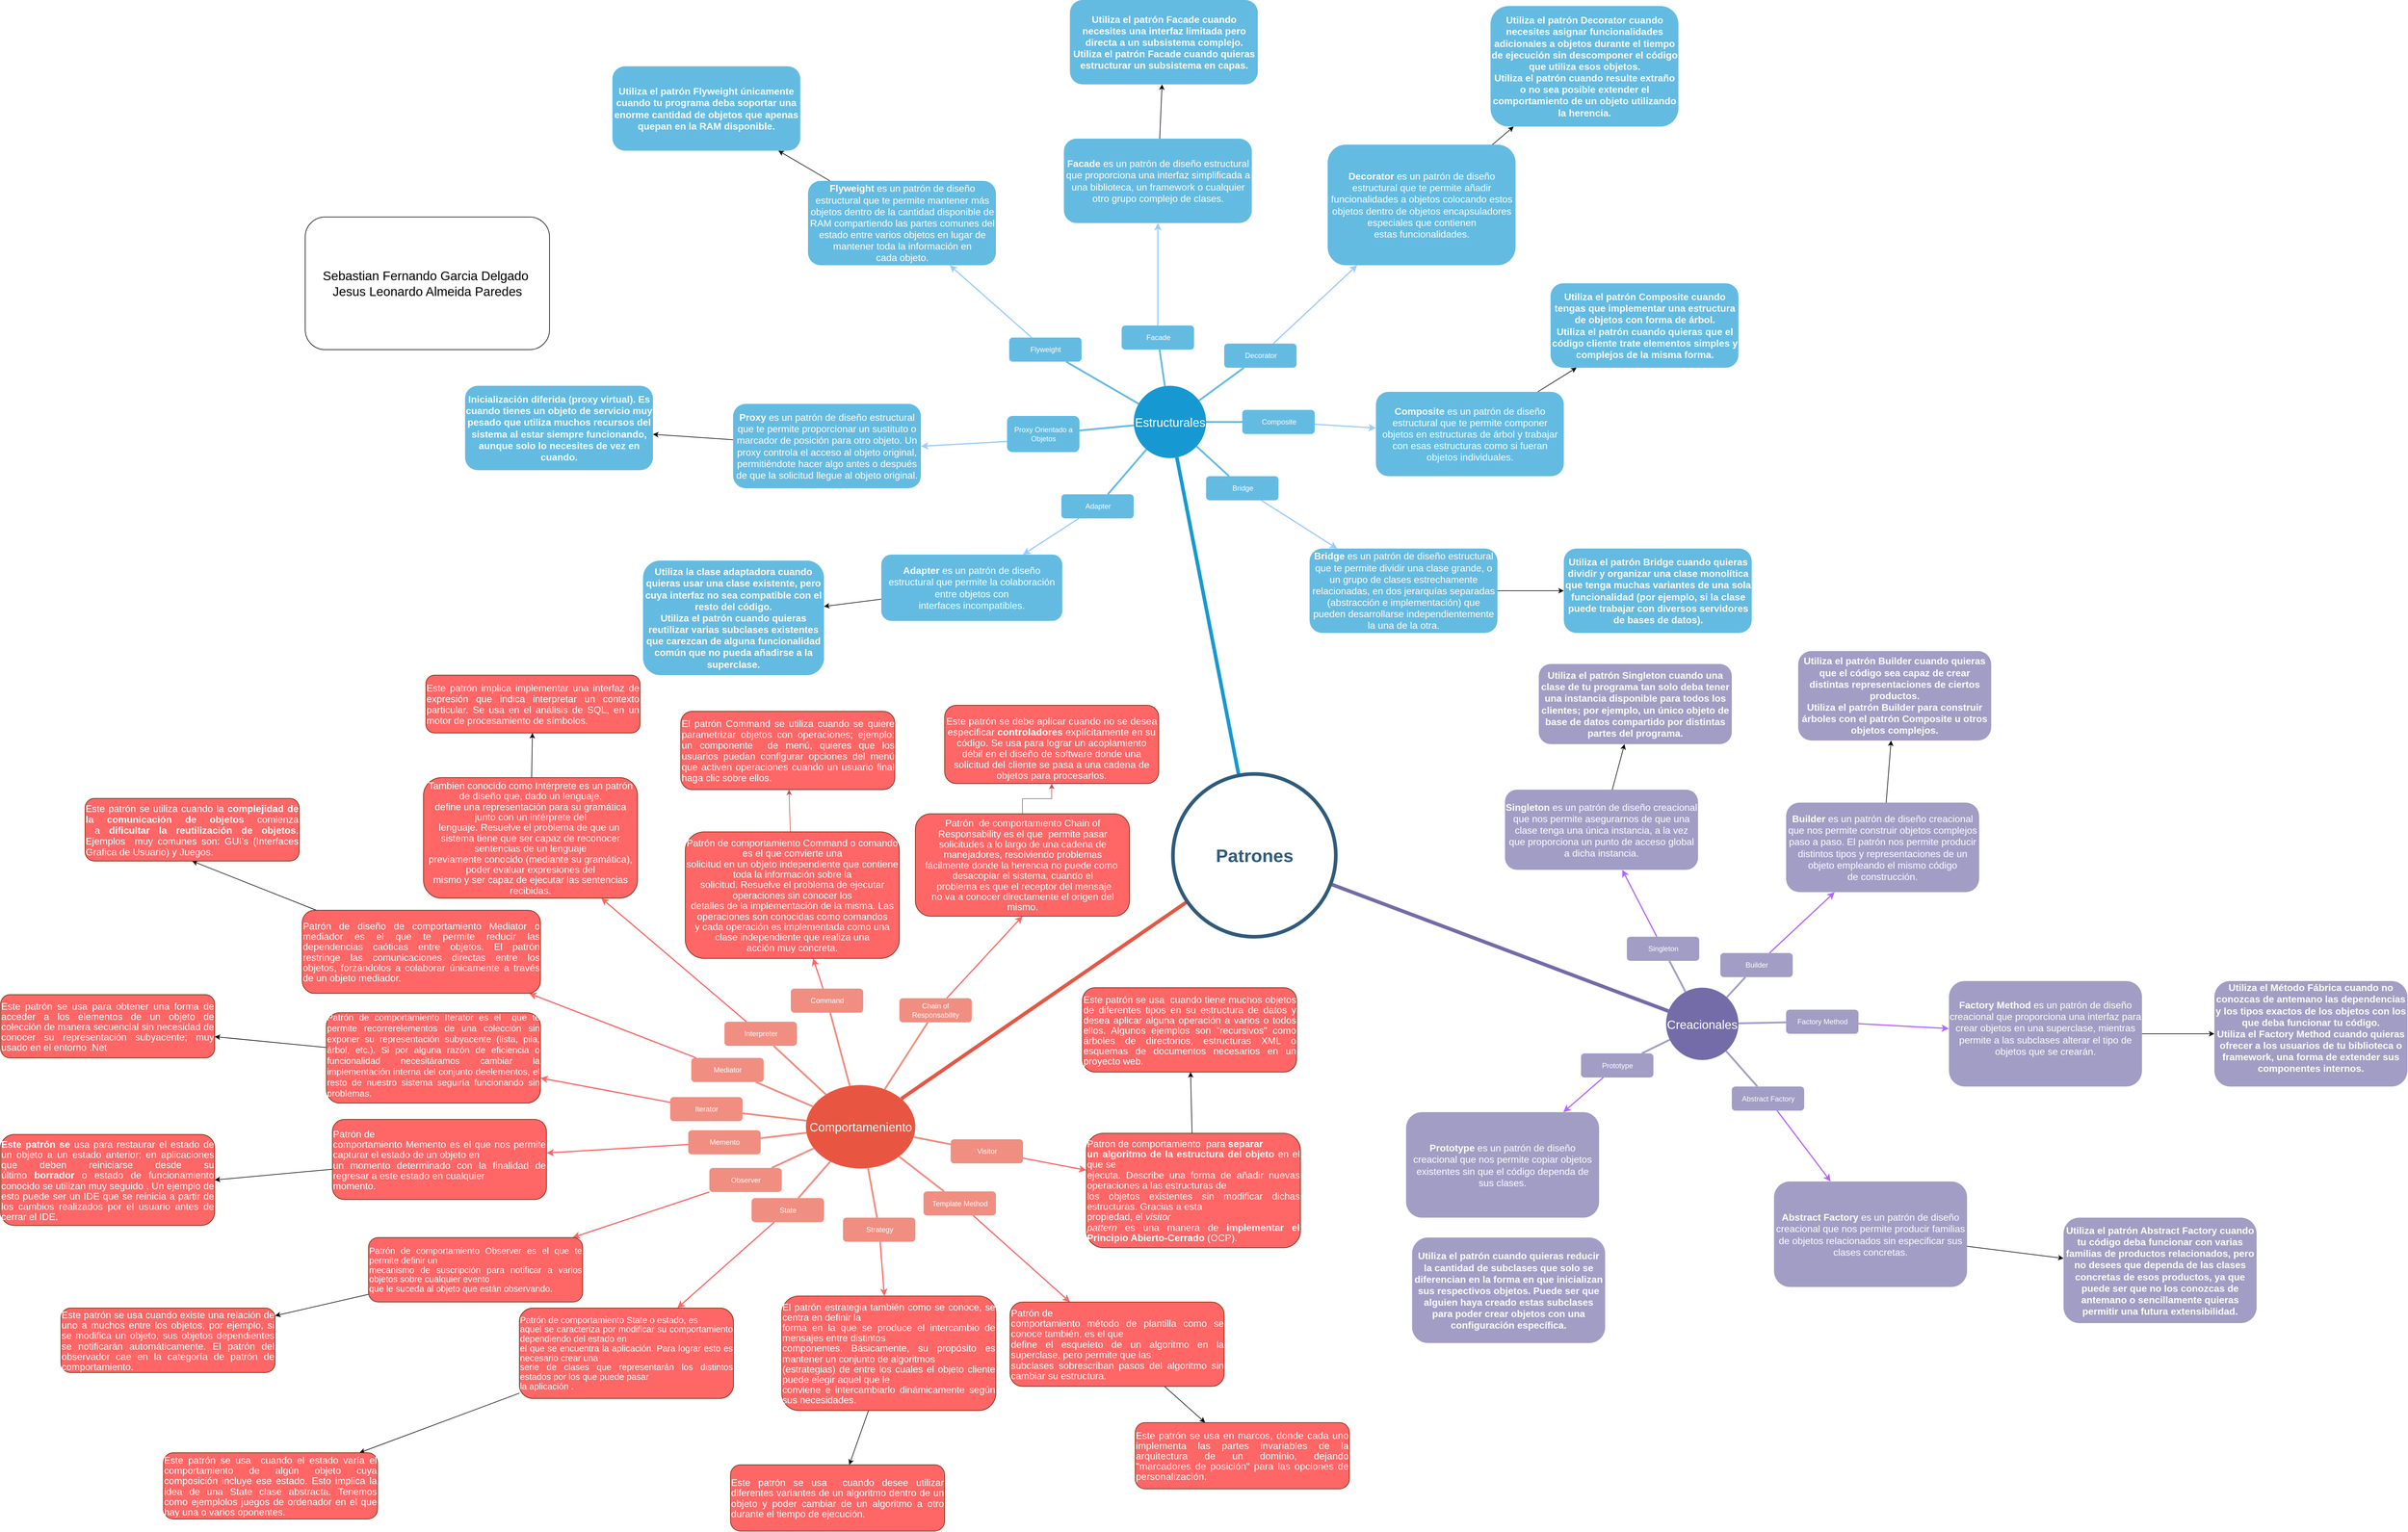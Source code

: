 <mxfile version="17.4.6" type="github">
  <diagram id="6a731a19-8d31-9384-78a2-239565b7b9f0" name="Page-1">
    <mxGraphModel dx="2616" dy="1640" grid="1" gridSize="10" guides="1" tooltips="1" connect="1" arrows="1" fold="1" page="1" pageScale="1" pageWidth="1169" pageHeight="827" background="none" math="0" shadow="0">
      <root>
        <mxCell id="0" />
        <mxCell id="1" parent="0" />
        <mxCell id="1353" value="Estructurales" style="ellipse;whiteSpace=wrap;html=1;shadow=0;fontFamily=Helvetica;fontSize=20;fontColor=#FFFFFF;align=center;strokeWidth=3;fillColor=#1699D3;strokeColor=none;" parent="1" vertex="1">
          <mxGeometry x="818.5" y="200" width="120" height="120" as="geometry" />
        </mxCell>
        <mxCell id="1354" value="Creacionales" style="ellipse;whiteSpace=wrap;html=1;shadow=0;fontFamily=Helvetica;fontSize=20;fontColor=#FFFFFF;align=center;strokeWidth=3;fillColor=#736ca8;strokeColor=none;" parent="1" vertex="1">
          <mxGeometry x="1701" y="1198.5" width="120" height="120" as="geometry" />
        </mxCell>
        <mxCell id="1356" value="Comportameniento" style="ellipse;whiteSpace=wrap;html=1;shadow=0;fontFamily=Helvetica;fontSize=20;fontColor=#FFFFFF;align=center;strokeWidth=3;fillColor=#E85642;strokeColor=none;" parent="1" vertex="1">
          <mxGeometry x="275" y="1360" width="181.5" height="138.5" as="geometry" />
        </mxCell>
        <mxCell id="1362" style="endArrow=none;strokeWidth=6;strokeColor=#1699D3;html=1;" parent="1" source="1515" target="1353" edge="1">
          <mxGeometry relative="1" as="geometry" />
        </mxCell>
        <mxCell id="1364" style="endArrow=none;strokeWidth=6;strokeColor=#736ca8;html=1;" parent="1" source="1515" target="1354" edge="1">
          <mxGeometry relative="1" as="geometry" />
        </mxCell>
        <mxCell id="1366" value="" style="edgeStyle=none;endArrow=none;strokeWidth=6;strokeColor=#E85642;html=1;" parent="1" source="1515" target="1356" edge="1">
          <mxGeometry x="181" y="226.5" width="100" height="100" as="geometry">
            <mxPoint x="181" y="326.5" as="sourcePoint" />
            <mxPoint x="281" y="226.5" as="targetPoint" />
          </mxGeometry>
        </mxCell>
        <mxCell id="tyB7Aq6SBeK5hWP6T13b-1596" style="edgeStyle=none;rounded=0;orthogonalLoop=1;jettySize=auto;html=1;fontColor=#FFFFFF;strokeColor=#99CCFF;strokeWidth=2;" parent="1" edge="1">
          <mxGeometry relative="1" as="geometry">
            <mxPoint x="608.5" y="292.347" as="sourcePoint" />
            <mxPoint x="465.75" y="300.311" as="targetPoint" />
          </mxGeometry>
        </mxCell>
        <mxCell id="1437" value="Proxy Orientado a Objetos" style="rounded=1;fillColor=#64BBE2;strokeColor=none;strokeWidth=3;shadow=0;html=1;fontColor=#FFFFFF;imageAlign=center;whiteSpace=wrap;" parent="1" vertex="1">
          <mxGeometry x="608.5" y="250" width="120" height="60" as="geometry" />
        </mxCell>
        <mxCell id="tyB7Aq6SBeK5hWP6T13b-1595" style="edgeStyle=none;rounded=0;orthogonalLoop=1;jettySize=auto;html=1;fontColor=#FFFFFF;strokeColor=#99CCFF;strokeWidth=2;" parent="1" source="1438" target="tyB7Aq6SBeK5hWP6T13b-1591" edge="1">
          <mxGeometry relative="1" as="geometry" />
        </mxCell>
        <mxCell id="1438" value="Flyweight" style="rounded=1;fillColor=#64BBE2;strokeColor=none;strokeWidth=3;shadow=0;html=1;fontColor=#FFFFFF;" parent="1" vertex="1">
          <mxGeometry x="612" y="120" width="120" height="40" as="geometry" />
        </mxCell>
        <mxCell id="tyB7Aq6SBeK5hWP6T13b-1594" style="edgeStyle=none;rounded=0;orthogonalLoop=1;jettySize=auto;html=1;fontColor=#FFFFFF;strokeColor=#99CCFF;strokeWidth=2;" parent="1" source="1439" target="tyB7Aq6SBeK5hWP6T13b-1590" edge="1">
          <mxGeometry relative="1" as="geometry" />
        </mxCell>
        <mxCell id="1439" value="Facade" style="rounded=1;fillColor=#64BBE2;strokeColor=none;strokeWidth=3;shadow=0;html=1;fontColor=#FFFFFF;" parent="1" vertex="1">
          <mxGeometry x="798.5" y="100" width="120" height="40" as="geometry" />
        </mxCell>
        <mxCell id="tyB7Aq6SBeK5hWP6T13b-1593" style="edgeStyle=none;rounded=0;orthogonalLoop=1;jettySize=auto;html=1;fontColor=#FFFFFF;strokeColor=#99CCFF;strokeWidth=2;" parent="1" source="1440" target="tyB7Aq6SBeK5hWP6T13b-1589" edge="1">
          <mxGeometry relative="1" as="geometry" />
        </mxCell>
        <mxCell id="1440" value="Decorator" style="rounded=1;fillColor=#64BBE2;strokeColor=none;strokeWidth=3;shadow=0;html=1;fontColor=#FFFFFF;" parent="1" vertex="1">
          <mxGeometry x="968.5" y="130" width="120" height="40" as="geometry" />
        </mxCell>
        <mxCell id="tyB7Aq6SBeK5hWP6T13b-1584" value="" style="edgeStyle=none;rounded=0;orthogonalLoop=1;jettySize=auto;html=1;fontColor=#FFFFFF;strokeColor=#99CCFF;strokeWidth=2;" parent="1" source="1441" target="tyB7Aq6SBeK5hWP6T13b-1583" edge="1">
          <mxGeometry relative="1" as="geometry" />
        </mxCell>
        <mxCell id="1441" value="Bridge" style="rounded=1;fillColor=#64BBE2;strokeColor=none;strokeWidth=3;shadow=0;html=1;fontColor=#FFFFFF;" parent="1" vertex="1">
          <mxGeometry x="938.5" y="350" width="120" height="40" as="geometry" />
        </mxCell>
        <mxCell id="tyB7Aq6SBeK5hWP6T13b-1588" style="edgeStyle=none;rounded=0;orthogonalLoop=1;jettySize=auto;html=1;fontColor=#FFFFFF;strokeColor=#99CCFF;strokeWidth=2;" parent="1" source="1442" target="tyB7Aq6SBeK5hWP6T13b-1587" edge="1">
          <mxGeometry relative="1" as="geometry" />
        </mxCell>
        <mxCell id="1442" value="Composite" style="rounded=1;fillColor=#64BBE2;strokeColor=none;strokeWidth=3;shadow=0;html=1;fontColor=#FFFFFF;" parent="1" vertex="1">
          <mxGeometry x="998.5" y="240" width="120" height="40" as="geometry" />
        </mxCell>
        <mxCell id="tyB7Aq6SBeK5hWP6T13b-1586" style="edgeStyle=none;rounded=0;orthogonalLoop=1;jettySize=auto;html=1;fontColor=#FFFFFF;strokeColor=#99CCFF;strokeWidth=2;" parent="1" source="1443" target="tyB7Aq6SBeK5hWP6T13b-1585" edge="1">
          <mxGeometry relative="1" as="geometry" />
        </mxCell>
        <mxCell id="1443" value="Adapter" style="rounded=1;fillColor=#64BBE2;strokeColor=none;strokeWidth=3;shadow=0;html=1;fontColor=#FFFFFF;" parent="1" vertex="1">
          <mxGeometry x="698.5" y="380" width="120" height="40" as="geometry" />
        </mxCell>
        <mxCell id="1448" value="" style="edgeStyle=none;endArrow=none;strokeWidth=3;strokeColor=#64BBE2;html=1;" parent="1" source="1353" target="1437" edge="1">
          <mxGeometry x="-1141.5" y="-410" width="100" height="100" as="geometry">
            <mxPoint x="-1141.5" y="-310" as="sourcePoint" />
            <mxPoint x="-1041.5" y="-410" as="targetPoint" />
          </mxGeometry>
        </mxCell>
        <mxCell id="1449" value="" style="edgeStyle=none;endArrow=none;strokeWidth=3;strokeColor=#64BBE2;html=1;" parent="1" source="1353" target="1438" edge="1">
          <mxGeometry x="-1141.5" y="-410" width="100" height="100" as="geometry">
            <mxPoint x="-1141.5" y="-310" as="sourcePoint" />
            <mxPoint x="-1041.5" y="-410" as="targetPoint" />
          </mxGeometry>
        </mxCell>
        <mxCell id="1450" value="" style="edgeStyle=none;endArrow=none;strokeWidth=3;strokeColor=#64BBE2;html=1;" parent="1" source="1353" target="1439" edge="1">
          <mxGeometry x="-1141.5" y="-410" width="100" height="100" as="geometry">
            <mxPoint x="-1141.5" y="-310" as="sourcePoint" />
            <mxPoint x="-1041.5" y="-410" as="targetPoint" />
          </mxGeometry>
        </mxCell>
        <mxCell id="1451" value="" style="edgeStyle=none;endArrow=none;strokeWidth=3;strokeColor=#64BBE2;html=1;" parent="1" source="1353" target="1440" edge="1">
          <mxGeometry x="-1141.5" y="-410" width="100" height="100" as="geometry">
            <mxPoint x="-1141.5" y="-310" as="sourcePoint" />
            <mxPoint x="-1041.5" y="-410" as="targetPoint" />
          </mxGeometry>
        </mxCell>
        <mxCell id="1452" value="" style="edgeStyle=none;endArrow=none;strokeWidth=3;strokeColor=#64BBE2;html=1;" parent="1" source="1353" target="1442" edge="1">
          <mxGeometry x="-1141.5" y="-410" width="100" height="100" as="geometry">
            <mxPoint x="-1141.5" y="-310" as="sourcePoint" />
            <mxPoint x="-1041.5" y="-410" as="targetPoint" />
          </mxGeometry>
        </mxCell>
        <mxCell id="1453" value="" style="edgeStyle=none;endArrow=none;strokeWidth=3;strokeColor=#64BBE2;html=1;" parent="1" source="1353" target="1441" edge="1">
          <mxGeometry x="-1141.5" y="-410" width="100" height="100" as="geometry">
            <mxPoint x="-1141.5" y="-310" as="sourcePoint" />
            <mxPoint x="-1041.5" y="-410" as="targetPoint" />
          </mxGeometry>
        </mxCell>
        <mxCell id="1454" value="" style="edgeStyle=none;endArrow=none;strokeWidth=3;strokeColor=#64BBE2;html=1;" parent="1" source="1353" target="1443" edge="1">
          <mxGeometry x="-1141.5" y="-410" width="100" height="100" as="geometry">
            <mxPoint x="-1141.5" y="-310" as="sourcePoint" />
            <mxPoint x="-1041.5" y="-410" as="targetPoint" />
          </mxGeometry>
        </mxCell>
        <mxCell id="tyB7Aq6SBeK5hWP6T13b-1576" style="edgeStyle=none;rounded=0;orthogonalLoop=1;jettySize=auto;html=1;fontColor=#FFFFFF;strokeColor=#B266FF;strokeWidth=2;" parent="1" source="1457" target="tyB7Aq6SBeK5hWP6T13b-1571" edge="1">
          <mxGeometry relative="1" as="geometry" />
        </mxCell>
        <mxCell id="1457" value="Singleton" style="rounded=1;fillColor=#a29dc5;strokeColor=none;strokeWidth=3;shadow=0;html=1;fontColor=#FFFFFF;" parent="1" vertex="1">
          <mxGeometry x="1636" y="1114" width="120" height="40" as="geometry" />
        </mxCell>
        <mxCell id="tyB7Aq6SBeK5hWP6T13b-1582" style="edgeStyle=none;rounded=0;orthogonalLoop=1;jettySize=auto;html=1;fontColor=#FFFFFF;strokeColor=#B266FF;strokeWidth=2;" parent="1" source="1458" target="tyB7Aq6SBeK5hWP6T13b-1579" edge="1">
          <mxGeometry relative="1" as="geometry" />
        </mxCell>
        <mxCell id="1458" value="Abstract Factory" style="rounded=1;fillColor=#a29dc5;strokeColor=none;strokeWidth=3;shadow=0;html=1;fontColor=#FFFFFF;" parent="1" vertex="1">
          <mxGeometry x="1810" y="1362.5" width="120" height="40" as="geometry" />
        </mxCell>
        <mxCell id="tyB7Aq6SBeK5hWP6T13b-1575" style="edgeStyle=none;rounded=0;orthogonalLoop=1;jettySize=auto;html=1;fontColor=#FFFFFF;strokeColor=#B266FF;strokeWidth=2;" parent="1" source="1459" target="tyB7Aq6SBeK5hWP6T13b-1574" edge="1">
          <mxGeometry relative="1" as="geometry">
            <mxPoint x="1880" y="1050.0" as="targetPoint" />
          </mxGeometry>
        </mxCell>
        <mxCell id="1459" value="Builder" style="rounded=1;fillColor=#a29dc5;strokeColor=none;strokeWidth=3;shadow=0;html=1;fontColor=#FFFFFF;" parent="1" vertex="1">
          <mxGeometry x="1791" y="1141" width="120" height="40" as="geometry" />
        </mxCell>
        <mxCell id="tyB7Aq6SBeK5hWP6T13b-1578" style="edgeStyle=none;rounded=0;orthogonalLoop=1;jettySize=auto;html=1;fontColor=#FFFFFF;strokeColor=#B266FF;strokeWidth=2;" parent="1" source="1461" target="tyB7Aq6SBeK5hWP6T13b-1577" edge="1">
          <mxGeometry relative="1" as="geometry" />
        </mxCell>
        <mxCell id="1461" value="Factory Method" style="rounded=1;fillColor=#a29dc5;strokeColor=none;strokeWidth=3;shadow=0;html=1;fontColor=#FFFFFF;" parent="1" vertex="1">
          <mxGeometry x="1900" y="1235" width="120" height="40" as="geometry" />
        </mxCell>
        <mxCell id="tyB7Aq6SBeK5hWP6T13b-1581" style="edgeStyle=none;rounded=0;orthogonalLoop=1;jettySize=auto;html=1;fontColor=#FFFFFF;strokeColor=#B266FF;strokeWidth=2;" parent="1" source="1462" target="tyB7Aq6SBeK5hWP6T13b-1580" edge="1">
          <mxGeometry relative="1" as="geometry" />
        </mxCell>
        <mxCell id="1462" value="Prototype" style="rounded=1;fillColor=#a29dc5;strokeColor=none;strokeWidth=3;shadow=0;html=1;fontColor=#FFFFFF;" parent="1" vertex="1">
          <mxGeometry x="1560" y="1307.5" width="120" height="40" as="geometry" />
        </mxCell>
        <mxCell id="1464" value="" style="edgeStyle=none;endArrow=none;strokeWidth=3;strokeColor=#A29DC5;html=1;" parent="1" source="1354" target="1461" edge="1">
          <mxGeometry x="241" y="-76.5" width="100" height="100" as="geometry">
            <mxPoint x="241" y="23.5" as="sourcePoint" />
            <mxPoint x="341" y="-76.5" as="targetPoint" />
          </mxGeometry>
        </mxCell>
        <mxCell id="1465" value="" style="edgeStyle=none;endArrow=none;strokeWidth=3;strokeColor=#A29DC5;html=1;" parent="1" source="1354" target="1458" edge="1">
          <mxGeometry x="241" y="-76.5" width="100" height="100" as="geometry">
            <mxPoint x="241" y="23.5" as="sourcePoint" />
            <mxPoint x="341" y="-76.5" as="targetPoint" />
          </mxGeometry>
        </mxCell>
        <mxCell id="1466" value="" style="edgeStyle=none;endArrow=none;strokeWidth=3;strokeColor=#A29DC5;html=1;" parent="1" source="1354" target="1462" edge="1">
          <mxGeometry x="241" y="-76.5" width="100" height="100" as="geometry">
            <mxPoint x="241" y="23.5" as="sourcePoint" />
            <mxPoint x="341" y="-76.5" as="targetPoint" />
          </mxGeometry>
        </mxCell>
        <mxCell id="1467" value="" style="edgeStyle=none;endArrow=none;strokeWidth=3;strokeColor=#A29DC5;html=1;" parent="1" source="1354" target="1457" edge="1">
          <mxGeometry x="241" y="-76.5" width="100" height="100" as="geometry">
            <mxPoint x="241" y="23.5" as="sourcePoint" />
            <mxPoint x="341" y="-76.5" as="targetPoint" />
          </mxGeometry>
        </mxCell>
        <mxCell id="tyB7Aq6SBeK5hWP6T13b-1543" style="rounded=0;orthogonalLoop=1;jettySize=auto;html=1;entryX=0.5;entryY=1;entryDx=0;entryDy=0;fontColor=#FFFFFF;strokeWidth=2;strokeColor=#FF6666;" parent="1" source="1490" target="tyB7Aq6SBeK5hWP6T13b-1542" edge="1">
          <mxGeometry relative="1" as="geometry" />
        </mxCell>
        <mxCell id="1490" value="Chain of Responsability" style="rounded=1;fillColor=#f08e81;strokeColor=none;strokeWidth=3;shadow=0;html=1;fontColor=#FFFFFF;whiteSpace=wrap;" parent="1" vertex="1">
          <mxGeometry x="430" y="1216" width="120" height="40" as="geometry" />
        </mxCell>
        <mxCell id="tyB7Aq6SBeK5hWP6T13b-1546" style="edgeStyle=none;rounded=0;orthogonalLoop=1;jettySize=auto;html=1;fontColor=#FFFFFF;strokeColor=#FF6666;strokeWidth=2;" parent="1" source="1491" target="tyB7Aq6SBeK5hWP6T13b-1544" edge="1">
          <mxGeometry relative="1" as="geometry" />
        </mxCell>
        <mxCell id="1491" value="Command" style="rounded=1;fillColor=#f08e81;strokeColor=none;strokeWidth=3;shadow=0;html=1;fontColor=#FFFFFF;" parent="1" vertex="1">
          <mxGeometry x="250" y="1200" width="120" height="40" as="geometry" />
        </mxCell>
        <mxCell id="tyB7Aq6SBeK5hWP6T13b-1552" style="edgeStyle=none;rounded=0;orthogonalLoop=1;jettySize=auto;html=1;fontColor=#FFFFFF;strokeColor=#FF6666;strokeWidth=2;" parent="1" source="1492" target="tyB7Aq6SBeK5hWP6T13b-1547" edge="1">
          <mxGeometry relative="1" as="geometry" />
        </mxCell>
        <mxCell id="1492" value="Interpreter" style="rounded=1;fillColor=#f08e81;strokeColor=none;strokeWidth=3;shadow=0;html=1;fontColor=#FFFFFF;" parent="1" vertex="1">
          <mxGeometry x="140" y="1255" width="120" height="40" as="geometry" />
        </mxCell>
        <mxCell id="tyB7Aq6SBeK5hWP6T13b-1550" style="edgeStyle=none;rounded=0;orthogonalLoop=1;jettySize=auto;html=1;fontColor=#FFFFFF;strokeColor=#FF6666;strokeWidth=2;" parent="1" source="1493" target="tyB7Aq6SBeK5hWP6T13b-1549" edge="1">
          <mxGeometry relative="1" as="geometry" />
        </mxCell>
        <mxCell id="1493" value="Mediator" style="rounded=1;fillColor=#f08e81;strokeColor=none;strokeWidth=3;shadow=0;html=1;fontColor=#FFFFFF;" parent="1" vertex="1">
          <mxGeometry x="85" y="1315" width="120" height="40" as="geometry" />
        </mxCell>
        <mxCell id="tyB7Aq6SBeK5hWP6T13b-1559" style="edgeStyle=none;rounded=0;orthogonalLoop=1;jettySize=auto;html=1;fontColor=#FFFFFF;strokeColor=#FF6666;strokeWidth=2;" parent="1" source="1494" target="tyB7Aq6SBeK5hWP6T13b-1557" edge="1">
          <mxGeometry relative="1" as="geometry" />
        </mxCell>
        <mxCell id="1494" value="Iterator" style="rounded=1;fillColor=#f08e81;strokeColor=none;strokeWidth=3;shadow=0;html=1;fontColor=#FFFFFF;" parent="1" vertex="1">
          <mxGeometry x="50" y="1380" width="120" height="40" as="geometry" />
        </mxCell>
        <mxCell id="tyB7Aq6SBeK5hWP6T13b-1560" style="edgeStyle=none;rounded=0;orthogonalLoop=1;jettySize=auto;html=1;fontColor=#FFFFFF;strokeColor=#FF6666;strokeWidth=2;" parent="1" source="1495" target="tyB7Aq6SBeK5hWP6T13b-1558" edge="1">
          <mxGeometry relative="1" as="geometry" />
        </mxCell>
        <mxCell id="1495" value="Memento" style="rounded=1;fillColor=#f08e81;strokeColor=none;strokeWidth=3;shadow=0;html=1;fontColor=#FFFFFF;" parent="1" vertex="1">
          <mxGeometry x="80" y="1435" width="120" height="40" as="geometry" />
        </mxCell>
        <mxCell id="tyB7Aq6SBeK5hWP6T13b-1562" style="edgeStyle=none;rounded=0;orthogonalLoop=1;jettySize=auto;html=1;fontColor=#FFFFFF;strokeColor=#FF6666;strokeWidth=2;" parent="1" source="1496" target="tyB7Aq6SBeK5hWP6T13b-1561" edge="1">
          <mxGeometry relative="1" as="geometry" />
        </mxCell>
        <mxCell id="1496" value="Observer" style="rounded=1;fillColor=#f08e81;strokeColor=none;strokeWidth=3;shadow=0;html=1;fontColor=#FFFFFF;" parent="1" vertex="1">
          <mxGeometry x="115" y="1497.5" width="120" height="40" as="geometry" />
        </mxCell>
        <mxCell id="tyB7Aq6SBeK5hWP6T13b-1564" style="edgeStyle=none;rounded=0;orthogonalLoop=1;jettySize=auto;html=1;fontColor=#FFFFFF;strokeColor=#FF6666;strokeWidth=2;" parent="1" source="1497" target="tyB7Aq6SBeK5hWP6T13b-1563" edge="1">
          <mxGeometry relative="1" as="geometry" />
        </mxCell>
        <mxCell id="1497" value="State" style="rounded=1;fillColor=#f08e81;strokeColor=none;strokeWidth=3;shadow=0;html=1;fontColor=#FFFFFF;" parent="1" vertex="1">
          <mxGeometry x="185" y="1547.5" width="120" height="40" as="geometry" />
        </mxCell>
        <mxCell id="tyB7Aq6SBeK5hWP6T13b-1566" style="edgeStyle=none;rounded=0;orthogonalLoop=1;jettySize=auto;html=1;fontColor=#FFFFFF;strokeColor=#FF6666;strokeWidth=2;" parent="1" source="1499" target="tyB7Aq6SBeK5hWP6T13b-1565" edge="1">
          <mxGeometry relative="1" as="geometry" />
        </mxCell>
        <mxCell id="1499" value="Strategy" style="rounded=1;fillColor=#f08e81;strokeColor=none;strokeWidth=3;shadow=0;html=1;fontColor=#FFFFFF;" parent="1" vertex="1">
          <mxGeometry x="336.5" y="1580" width="120" height="40" as="geometry" />
        </mxCell>
        <mxCell id="tyB7Aq6SBeK5hWP6T13b-1568" style="edgeStyle=none;rounded=0;orthogonalLoop=1;jettySize=auto;html=1;fontColor=#FFFFFF;strokeColor=#FF6666;strokeWidth=2;" parent="1" source="1500" target="tyB7Aq6SBeK5hWP6T13b-1567" edge="1">
          <mxGeometry relative="1" as="geometry" />
        </mxCell>
        <mxCell id="1500" value="Template Method" style="rounded=1;fillColor=#f08e81;strokeColor=none;strokeWidth=3;shadow=0;html=1;fontColor=#FFFFFF;" parent="1" vertex="1">
          <mxGeometry x="470" y="1536.5" width="120" height="40" as="geometry" />
        </mxCell>
        <mxCell id="tyB7Aq6SBeK5hWP6T13b-1570" style="edgeStyle=none;rounded=0;orthogonalLoop=1;jettySize=auto;html=1;fontColor=#FFFFFF;strokeColor=#FF6666;strokeWidth=2;" parent="1" source="1501" target="tyB7Aq6SBeK5hWP6T13b-1569" edge="1">
          <mxGeometry relative="1" as="geometry" />
        </mxCell>
        <mxCell id="1501" value="Visitor" style="rounded=1;fillColor=#f08e81;strokeColor=none;strokeWidth=3;shadow=0;html=1;fontColor=#FFFFFF;" parent="1" vertex="1">
          <mxGeometry x="515" y="1450" width="120" height="40" as="geometry" />
        </mxCell>
        <mxCell id="1502" value="" style="edgeStyle=none;endArrow=none;strokeWidth=3;strokeColor=#F08E81;html=1;" parent="1" source="1356" target="1501" edge="1">
          <mxGeometry x="-95" y="240" width="100" height="100" as="geometry">
            <mxPoint x="-95" y="340" as="sourcePoint" />
            <mxPoint x="500" y="1405.234" as="targetPoint" />
          </mxGeometry>
        </mxCell>
        <mxCell id="1503" value="" style="edgeStyle=none;endArrow=none;strokeWidth=3;strokeColor=#F08E81;html=1;" parent="1" source="1356" target="1490" edge="1">
          <mxGeometry x="-95" y="240" width="100" height="100" as="geometry">
            <mxPoint x="-95" y="340" as="sourcePoint" />
            <mxPoint x="5" y="240" as="targetPoint" />
          </mxGeometry>
        </mxCell>
        <mxCell id="1504" value="" style="edgeStyle=none;endArrow=none;strokeWidth=3;strokeColor=#F08E81;html=1;" parent="1" source="1356" target="1491" edge="1">
          <mxGeometry x="-95" y="240" width="100" height="100" as="geometry">
            <mxPoint x="-95" y="340" as="sourcePoint" />
            <mxPoint x="5" y="240" as="targetPoint" />
          </mxGeometry>
        </mxCell>
        <mxCell id="1505" value="" style="edgeStyle=none;endArrow=none;strokeWidth=3;strokeColor=#F08E81;html=1;" parent="1" source="1356" target="1492" edge="1">
          <mxGeometry x="-95" y="240" width="100" height="100" as="geometry">
            <mxPoint x="-95" y="340" as="sourcePoint" />
            <mxPoint x="5" y="240" as="targetPoint" />
          </mxGeometry>
        </mxCell>
        <mxCell id="1506" value="" style="edgeStyle=none;endArrow=none;strokeWidth=3;strokeColor=#F08E81;html=1;" parent="1" source="1356" target="1493" edge="1">
          <mxGeometry x="-95" y="240" width="100" height="100" as="geometry">
            <mxPoint x="-95" y="340" as="sourcePoint" />
            <mxPoint x="5" y="240" as="targetPoint" />
          </mxGeometry>
        </mxCell>
        <mxCell id="1507" value="" style="edgeStyle=none;endArrow=none;strokeWidth=3;strokeColor=#F08E81;html=1;" parent="1" source="1356" target="1494" edge="1">
          <mxGeometry x="-95" y="240" width="100" height="100" as="geometry">
            <mxPoint x="-95" y="340" as="sourcePoint" />
            <mxPoint x="185" y="1399.782" as="targetPoint" />
          </mxGeometry>
        </mxCell>
        <mxCell id="1508" value="" style="edgeStyle=none;endArrow=none;strokeWidth=3;strokeColor=#F08E81;html=1;" parent="1" source="1356" target="1495" edge="1">
          <mxGeometry x="-95" y="240" width="100" height="100" as="geometry">
            <mxPoint x="-95" y="340" as="sourcePoint" />
            <mxPoint x="5" y="240" as="targetPoint" />
          </mxGeometry>
        </mxCell>
        <mxCell id="1509" value="" style="edgeStyle=none;endArrow=none;strokeWidth=3;strokeColor=#F08E81;html=1;" parent="1" source="1356" target="1496" edge="1">
          <mxGeometry x="-95" y="240" width="100" height="100" as="geometry">
            <mxPoint x="-95" y="340" as="sourcePoint" />
            <mxPoint x="5" y="240" as="targetPoint" />
          </mxGeometry>
        </mxCell>
        <mxCell id="1510" value="" style="edgeStyle=none;endArrow=none;strokeWidth=3;strokeColor=#F08E81;html=1;" parent="1" source="1356" target="1497" edge="1">
          <mxGeometry x="-95" y="240" width="100" height="100" as="geometry">
            <mxPoint x="-95" y="340" as="sourcePoint" />
            <mxPoint x="5" y="240" as="targetPoint" />
          </mxGeometry>
        </mxCell>
        <mxCell id="1512" value="" style="edgeStyle=none;endArrow=none;strokeWidth=3;strokeColor=#F08E81;html=1;" parent="1" source="1356" target="1499" edge="1">
          <mxGeometry x="-95" y="240" width="100" height="100" as="geometry">
            <mxPoint x="-95" y="340" as="sourcePoint" />
            <mxPoint x="5" y="240" as="targetPoint" />
          </mxGeometry>
        </mxCell>
        <mxCell id="1513" value="" style="edgeStyle=none;endArrow=none;strokeWidth=3;strokeColor=#F08E81;html=1;" parent="1" source="1356" target="1500" edge="1">
          <mxGeometry x="-95" y="240" width="100" height="100" as="geometry">
            <mxPoint x="-95" y="340" as="sourcePoint" />
            <mxPoint x="5" y="240" as="targetPoint" />
          </mxGeometry>
        </mxCell>
        <mxCell id="1515" value="Patrones" style="ellipse;whiteSpace=wrap;html=1;shadow=0;fontFamily=Helvetica;fontSize=30;fontColor=#2F5B7C;align=center;strokeColor=#2F5B7C;strokeWidth=6;fillColor=#FFFFFF;fontStyle=1;gradientColor=none;" parent="1" vertex="1">
          <mxGeometry x="883.5" y="844" width="270" height="270" as="geometry" />
        </mxCell>
        <mxCell id="1541" value="" style="edgeStyle=none;endArrow=none;strokeWidth=3;strokeColor=#A29DC5;html=1;" parent="1" source="1354" target="1459" edge="1">
          <mxGeometry x="-1184" y="-381.5" width="100" height="100" as="geometry">
            <mxPoint x="-1184" y="-281.5" as="sourcePoint" />
            <mxPoint x="-1084" y="-381.5" as="targetPoint" />
          </mxGeometry>
        </mxCell>
        <mxCell id="HZypRhJLRacfpmkVB91V-1542" style="edgeStyle=orthogonalEdgeStyle;rounded=0;orthogonalLoop=1;jettySize=auto;html=1;fillColor=#f8cecc;strokeColor=#b85450;" edge="1" parent="1" source="tyB7Aq6SBeK5hWP6T13b-1542" target="HZypRhJLRacfpmkVB91V-1541">
          <mxGeometry relative="1" as="geometry" />
        </mxCell>
        <mxCell id="tyB7Aq6SBeK5hWP6T13b-1542" value="&lt;span style=&quot;font-size: 12pt ; line-height: 107% ; font-family: &amp;#34;arial&amp;#34; , sans-serif&quot;&gt;Patrón&amp;nbsp; de comportamiento &lt;/span&gt;&lt;span style=&quot;font-size: 12.0pt ; line-height: 107% ; font-family: &amp;#34;arial&amp;#34; , sans-serif&quot;&gt;Chain of&lt;br&gt;Responsability&lt;span&gt; es el que &amp;nbsp;permite pasar&lt;br&gt;solicitudes a lo largo de una cadena de manejadores, resolviendo problemas&lt;br&gt;fácilmente donde la herencia no puede como&lt;/span&gt;&lt;/span&gt;&lt;span style=&quot;font-size: 12pt ; line-height: 107% ; font-family: &amp;#34;helvetica&amp;#34; , sans-serif&quot;&gt;&amp;nbsp; desacoplar el sistema, cuando el&lt;br&gt;&amp;nbsp;problema es que el receptor del mensaje&lt;br&gt;no va a conocer directamente el origen del mismo.&lt;/span&gt;" style="rounded=1;whiteSpace=wrap;html=1;fillColor=#FF6666;strokeColor=#6D1F00;fontColor=#ffffff;" parent="1" vertex="1">
          <mxGeometry x="456.5" y="910" width="355" height="170" as="geometry" />
        </mxCell>
        <mxCell id="HZypRhJLRacfpmkVB91V-1544" style="rounded=0;orthogonalLoop=1;jettySize=auto;html=1;fontColor=#FFFFFF;fillColor=#f8cecc;strokeColor=#b85450;" edge="1" parent="1" source="tyB7Aq6SBeK5hWP6T13b-1544" target="HZypRhJLRacfpmkVB91V-1543">
          <mxGeometry relative="1" as="geometry" />
        </mxCell>
        <mxCell id="tyB7Aq6SBeK5hWP6T13b-1544" value="&lt;span style=&quot;font-size: 12.0pt ; line-height: 107% ; font-family: &amp;#34;arial&amp;#34; , sans-serif&quot;&gt;Patrón de comportamiento Command o comando es el que convierte una&lt;br/&gt;solicitud en un objeto independiente que contiene toda la información sobre la&lt;br/&gt;solicitud. Resuelve el problema de ejecutar operaciones sin conocer los&lt;br/&gt;detalles de la implementación de la misma. Las operaciones son conocidas como comandos&lt;br/&gt;y cada operación es implementada como una clase independiente que realiza una&lt;br/&gt;acción muy concreta.&lt;/span&gt;" style="rounded=1;whiteSpace=wrap;html=1;fillColor=#FF6666;strokeColor=#6D1F00;fontColor=#ffffff;" parent="1" vertex="1">
          <mxGeometry x="75" y="940" width="355" height="210" as="geometry" />
        </mxCell>
        <mxCell id="HZypRhJLRacfpmkVB91V-1546" style="rounded=0;orthogonalLoop=1;jettySize=auto;html=1;fontColor=#FFFFFF;" edge="1" parent="1" source="tyB7Aq6SBeK5hWP6T13b-1547" target="HZypRhJLRacfpmkVB91V-1545">
          <mxGeometry relative="1" as="geometry" />
        </mxCell>
        <mxCell id="tyB7Aq6SBeK5hWP6T13b-1547" value="&lt;span style=&quot;font-size: 12.0pt ; line-height: 107% ; font-family: &amp;#34;arial&amp;#34; , sans-serif&quot;&gt;Tambien conocido como &lt;span&gt;Intérprete es un patrón de diseño que, dado un lenguaje,&lt;br/&gt;define una representación para su gramática junto con un intérprete del&lt;br/&gt;lenguaje.&amp;nbsp;Resuelve el problema de que un&amp;nbsp;&lt;br/&gt;sistema tiene que ser capaz de reconocer sentencias de un lenguaje&lt;br/&gt;previamente conocido (mediante su gramática), poder evaluar expresiones del&lt;br/&gt;mismo y ser capaz de ejecutar las sentencias recibidas.&lt;/span&gt;&lt;/span&gt;" style="rounded=1;whiteSpace=wrap;html=1;fillColor=#FF6666;strokeColor=#6D1F00;fontColor=#ffffff;" parent="1" vertex="1">
          <mxGeometry x="-359" y="850" width="355" height="200" as="geometry" />
        </mxCell>
        <mxCell id="HZypRhJLRacfpmkVB91V-1548" style="rounded=0;orthogonalLoop=1;jettySize=auto;html=1;entryX=0.5;entryY=1;entryDx=0;entryDy=0;fontColor=#FFFFFF;" edge="1" parent="1" source="tyB7Aq6SBeK5hWP6T13b-1549" target="HZypRhJLRacfpmkVB91V-1547">
          <mxGeometry relative="1" as="geometry" />
        </mxCell>
        <mxCell id="tyB7Aq6SBeK5hWP6T13b-1549" value="&lt;p class=&quot;MsoNormal&quot; style=&quot;text-align: justify ; line-height: normal&quot;&gt;&lt;span style=&quot;font-size: 12pt ; line-height: 107% ; font-family: &amp;#34;arial&amp;#34; , sans-serif&quot;&gt;Patrón de diseño de comportamiento Mediator o mediador es el que te permite reducir las dependencias caóticas entre objetos. El patrón restringe las comunicaciones directas entre los objetos, forzándolos a colaborar únicamente a través de un objeto&amp;nbsp;mediador.&lt;/span&gt;&lt;br&gt;&lt;/p&gt;" style="rounded=1;whiteSpace=wrap;html=1;fillColor=#FF6666;strokeColor=#6D1F00;fontColor=#ffffff;" parent="1" vertex="1">
          <mxGeometry x="-560" y="1070" width="395" height="138" as="geometry" />
        </mxCell>
        <mxCell id="HZypRhJLRacfpmkVB91V-1550" style="edgeStyle=none;rounded=0;orthogonalLoop=1;jettySize=auto;html=1;fontSize=13;fontColor=#FFFFFF;" edge="1" parent="1" source="tyB7Aq6SBeK5hWP6T13b-1557" target="HZypRhJLRacfpmkVB91V-1549">
          <mxGeometry relative="1" as="geometry" />
        </mxCell>
        <mxCell id="tyB7Aq6SBeK5hWP6T13b-1557" value="&lt;p style=&quot;margin: 0cm 0cm 7.5pt ; text-align: justify ; font-size: 15px&quot;&gt;&lt;span style=&quot;font-family: &amp;#34;arial&amp;#34; , sans-serif&quot;&gt;Patrón de comportamiento Iterator es el&amp;nbsp; que te permite recorrerelementos de una colección sin exponer su representación subyacente (lista, pila, árbol,&amp;nbsp;etc.).&lt;/span&gt;&lt;span style=&quot;font-family: &amp;#34;arial&amp;#34; , sans-serif&quot;&gt; Si por alguna razón de eficiencia o funcionalidad necesitáramos cambiar la implementación interna del conjunto deelementos, el resto de nuestro sistema seguiría funcionando sin problemas.&lt;/span&gt;&lt;span style=&quot;font-family: &amp;#34;arial&amp;#34; , sans-serif ; background-color: white&quot;&gt;&lt;/span&gt;&lt;/p&gt;" style="rounded=1;whiteSpace=wrap;html=1;fillColor=#FF6666;strokeColor=#6D1F00;fontColor=#ffffff;" parent="1" vertex="1">
          <mxGeometry x="-520" y="1240" width="355" height="150" as="geometry" />
        </mxCell>
        <mxCell id="HZypRhJLRacfpmkVB91V-1552" style="edgeStyle=none;rounded=0;orthogonalLoop=1;jettySize=auto;html=1;entryX=1;entryY=0.5;entryDx=0;entryDy=0;fontSize=15;fontColor=#FFFFFF;" edge="1" parent="1" source="tyB7Aq6SBeK5hWP6T13b-1558" target="HZypRhJLRacfpmkVB91V-1551">
          <mxGeometry relative="1" as="geometry" />
        </mxCell>
        <mxCell id="tyB7Aq6SBeK5hWP6T13b-1558" value="&lt;p class=&quot;MsoNormal&quot; style=&quot;text-align: justify ; line-height: normal&quot;&gt;&lt;span style=&quot;font-size: 12pt ; line-height: 107% ; font-family: &amp;#34;arial&amp;#34; , sans-serif&quot;&gt;Patrón de&lt;br/&gt;comportamiento Memento es el que nos permite capturar el estado de un objeto en&lt;br/&gt;un momento determinado con la finalidad de regresar a este estado en cualquier&lt;br/&gt;momento.&lt;/span&gt;&lt;br&gt;&lt;/p&gt;" style="rounded=1;whiteSpace=wrap;html=1;fillColor=#FF6666;strokeColor=#6D1F00;fontColor=#ffffff;" parent="1" vertex="1">
          <mxGeometry x="-510" y="1417" width="355" height="133" as="geometry" />
        </mxCell>
        <mxCell id="HZypRhJLRacfpmkVB91V-1558" style="edgeStyle=none;rounded=0;orthogonalLoop=1;jettySize=auto;html=1;fontSize=15;fontColor=#FFFFFF;" edge="1" parent="1" source="tyB7Aq6SBeK5hWP6T13b-1561" target="HZypRhJLRacfpmkVB91V-1553">
          <mxGeometry relative="1" as="geometry" />
        </mxCell>
        <mxCell id="tyB7Aq6SBeK5hWP6T13b-1561" value="&lt;p class=&quot;MsoNormal&quot; style=&quot;text-align: justify ; line-height: normal&quot;&gt;&lt;span style=&quot;font-size: 11.0pt ; line-height: 107% ; font-family: &amp;#34;arial&amp;#34; , sans-serif&quot;&gt;Patrón de comportamiento Observer es el que te permite definir un&lt;br/&gt;mecanismo de suscripción para notificar a varios objetos sobre cualquier evento&lt;br/&gt;que le suceda al objeto que están&amp;nbsp;observando.&lt;/span&gt;&lt;br&gt;&lt;/p&gt;" style="rounded=1;whiteSpace=wrap;html=1;fillColor=#FF6666;strokeColor=#6D1F00;fontColor=#ffffff;" parent="1" vertex="1">
          <mxGeometry x="-450" y="1613" width="355" height="107" as="geometry" />
        </mxCell>
        <mxCell id="HZypRhJLRacfpmkVB91V-1559" style="edgeStyle=none;rounded=0;orthogonalLoop=1;jettySize=auto;html=1;fontSize=15;fontColor=#FFFFFF;" edge="1" parent="1" source="tyB7Aq6SBeK5hWP6T13b-1563" target="HZypRhJLRacfpmkVB91V-1554">
          <mxGeometry relative="1" as="geometry" />
        </mxCell>
        <mxCell id="tyB7Aq6SBeK5hWP6T13b-1563" value="&lt;p class=&quot;MsoNormal&quot; style=&quot;text-align: justify ; line-height: normal&quot;&gt;&lt;span style=&quot;font-size: 11pt ; line-height: 107% ; font-family: &amp;#34;arial&amp;#34; , sans-serif&quot;&gt;Patrón de comportamiento State o estado, es&lt;br/&gt;aquel se caracteriza por modificar su comportamiento dependiendo del estado en&lt;br/&gt;el que se encuentra la aplicación. Para lograr esto es necesario crear una&lt;br/&gt;serie de clases que representarán los distintos estados por los que puede pasar&lt;br/&gt;la aplicación .&lt;/span&gt;&lt;br&gt;&lt;/p&gt;" style="rounded=1;whiteSpace=wrap;html=1;fillColor=#FF6666;strokeColor=#6D1F00;fontColor=#ffffff;" parent="1" vertex="1">
          <mxGeometry x="-200" y="1730" width="355" height="150" as="geometry" />
        </mxCell>
        <mxCell id="HZypRhJLRacfpmkVB91V-1560" style="edgeStyle=none;rounded=0;orthogonalLoop=1;jettySize=auto;html=1;fontSize=15;fontColor=#FFFFFF;" edge="1" parent="1" source="tyB7Aq6SBeK5hWP6T13b-1565" target="HZypRhJLRacfpmkVB91V-1555">
          <mxGeometry relative="1" as="geometry" />
        </mxCell>
        <mxCell id="tyB7Aq6SBeK5hWP6T13b-1565" value="&lt;p class=&quot;MsoNormal&quot; style=&quot;text-align: justify ; line-height: normal&quot;&gt;&lt;span style=&quot;font-size: 12pt ; line-height: 107% ; font-family: &amp;#34;arial&amp;#34; , sans-serif ; letter-spacing: -0.05pt&quot;&gt;El patrón estrategia también como se conoce, se centra en definir la&lt;br/&gt;forma en la que se produce el intercambio de mensajes entre distintos&lt;br/&gt;componentes. Básicamente, su propósito es mantener un conjunto de algoritmos&lt;br/&gt;(estrategias) de entre los cuales el objeto cliente puede elegir aquel que le&lt;br/&gt;conviene e intercambiarlo dinámicamente según sus necesidades.&lt;/span&gt;&lt;br&gt;&lt;/p&gt;" style="rounded=1;whiteSpace=wrap;html=1;fillColor=#FF6666;strokeColor=#6D1F00;fontColor=#ffffff;" parent="1" vertex="1">
          <mxGeometry x="235" y="1710" width="355" height="190" as="geometry" />
        </mxCell>
        <mxCell id="HZypRhJLRacfpmkVB91V-1561" style="edgeStyle=none;rounded=0;orthogonalLoop=1;jettySize=auto;html=1;fontSize=15;fontColor=#FFFFFF;" edge="1" parent="1" source="tyB7Aq6SBeK5hWP6T13b-1567" target="HZypRhJLRacfpmkVB91V-1556">
          <mxGeometry relative="1" as="geometry" />
        </mxCell>
        <mxCell id="tyB7Aq6SBeK5hWP6T13b-1567" value="&lt;p class=&quot;MsoNormal&quot; style=&quot;text-align: justify&quot;&gt;&lt;span style=&quot;font-size: 12pt ; line-height: 107% ; font-family: &amp;#34;arial&amp;#34; , sans-serif&quot;&gt;Patrón de&amp;nbsp;&lt;br/&gt;comportamiento método de plantilla como se conoce también, es el que&lt;br/&gt;define el esqueleto de un algoritmo en la superclase, pero permite que las&lt;br/&gt;subclases sobrescriban pasos del algoritmo sin cambiar su&amp;nbsp;estructura.&lt;/span&gt;&lt;span style=&quot;font-size: 12.0pt ; line-height: 107% ; font-family: &amp;#34;arial&amp;#34; , sans-serif ; background: white&quot;&gt;&lt;/span&gt;&lt;/p&gt;" style="rounded=1;whiteSpace=wrap;html=1;fillColor=#FF6666;strokeColor=#6D1F00;fontColor=#ffffff;" parent="1" vertex="1">
          <mxGeometry x="613.5" y="1720" width="355" height="140" as="geometry" />
        </mxCell>
        <mxCell id="HZypRhJLRacfpmkVB91V-1562" style="edgeStyle=none;rounded=0;orthogonalLoop=1;jettySize=auto;html=1;fontSize=15;fontColor=#FFFFFF;" edge="1" parent="1" source="tyB7Aq6SBeK5hWP6T13b-1569" target="HZypRhJLRacfpmkVB91V-1557">
          <mxGeometry relative="1" as="geometry" />
        </mxCell>
        <mxCell id="tyB7Aq6SBeK5hWP6T13b-1569" value="&lt;p class=&quot;MsoNormal&quot; style=&quot;text-align: justify&quot;&gt;&lt;span style=&quot;font-size: 12.0pt ; line-height: 107% ; font-family: &amp;#34;arial&amp;#34; , sans-serif&quot;&gt;Patron de comportamiento &lt;span&gt;&amp;nbsp;para&amp;nbsp;&lt;strong&gt;separar&lt;br/&gt;un algoritmo de la estructura del objeto&lt;/strong&gt;&amp;nbsp;en el que se&lt;br/&gt;ejecuta. Describe una forma de añadir nuevas operaciones a las estructuras de&lt;br/&gt;los objetos existentes sin modificar dichas estructuras. Gracias a esta&lt;br/&gt;propiedad, el&amp;nbsp;&lt;em&gt;visitor&lt;br/&gt;pattern&lt;/em&gt;&amp;nbsp;es una manera de&amp;nbsp;&lt;strong&gt;implementar el Principio Abierto-Cerrado&lt;/strong&gt;&lt;b&gt;&amp;nbsp;&lt;/b&gt;(OCP).&lt;/span&gt;&lt;/span&gt;&lt;br&gt;&lt;/p&gt;" style="rounded=1;whiteSpace=wrap;html=1;fillColor=#FF6666;strokeColor=#6D1F00;fontColor=#ffffff;" parent="1" vertex="1">
          <mxGeometry x="740" y="1440" width="355" height="190" as="geometry" />
        </mxCell>
        <mxCell id="HZypRhJLRacfpmkVB91V-1569" style="edgeStyle=none;rounded=0;orthogonalLoop=1;jettySize=auto;html=1;fontSize=15;fontColor=#FFFFFF;" edge="1" parent="1" source="tyB7Aq6SBeK5hWP6T13b-1571" target="HZypRhJLRacfpmkVB91V-1568">
          <mxGeometry relative="1" as="geometry" />
        </mxCell>
        <mxCell id="tyB7Aq6SBeK5hWP6T13b-1571" value="&lt;span style=&quot;box-sizing: border-box ; font-weight: bolder ; font-family: &amp;#34;pt sans&amp;#34; , sans-serif ; font-size: 16px ; text-align: left&quot;&gt;Singleton&lt;/span&gt;&lt;span style=&quot;font-family: &amp;#34;pt sans&amp;#34; , sans-serif ; font-size: 16px ; text-align: left&quot;&gt;&amp;nbsp;es un patrón de diseño creacional que nos permite asegurarnos de que una clase tenga una única instancia, a la vez que proporciona un punto de acceso global a dicha&amp;nbsp;instancia.&lt;/span&gt;" style="whiteSpace=wrap;html=1;fillColor=#a29dc5;strokeColor=none;fontColor=#FFFFFF;rounded=1;strokeWidth=3;shadow=0;" parent="1" vertex="1">
          <mxGeometry x="1434" y="870" width="320" height="133" as="geometry" />
        </mxCell>
        <mxCell id="HZypRhJLRacfpmkVB91V-1570" style="edgeStyle=none;rounded=0;orthogonalLoop=1;jettySize=auto;html=1;fontSize=15;fontColor=#FFFFFF;" edge="1" parent="1" source="tyB7Aq6SBeK5hWP6T13b-1574" target="HZypRhJLRacfpmkVB91V-1567">
          <mxGeometry relative="1" as="geometry" />
        </mxCell>
        <mxCell id="tyB7Aq6SBeK5hWP6T13b-1574" value="&lt;span style=&quot;box-sizing: border-box ; font-weight: bolder ; font-family: &amp;#34;pt sans&amp;#34; , sans-serif ; font-size: 16px ; text-align: left&quot;&gt;Builder&lt;/span&gt;&lt;span style=&quot;font-family: &amp;#34;pt sans&amp;#34; , sans-serif ; font-size: 16px ; text-align: left&quot;&gt;&amp;nbsp;es un patrón de diseño creacional que nos permite construir objetos complejos paso a paso. El patrón nos permite producir distintos tipos y representaciones de un objeto empleando el mismo código de&amp;nbsp;construcción.&lt;/span&gt;&lt;span style=&quot;color: rgb(68 , 68 , 68) ; font-family: &amp;#34;pt sans&amp;#34; , sans-serif ; font-size: 16px ; font-weight: 700 ; text-align: left ; background-color: rgb(255 , 255 , 255)&quot;&gt;&lt;br&gt;&lt;/span&gt;" style="whiteSpace=wrap;html=1;fillColor=#a29dc5;strokeColor=none;fontColor=#FFFFFF;rounded=1;strokeWidth=3;shadow=0;" parent="1" vertex="1">
          <mxGeometry x="1900" y="891.5" width="320" height="148.5" as="geometry" />
        </mxCell>
        <mxCell id="HZypRhJLRacfpmkVB91V-1564" style="edgeStyle=none;rounded=0;orthogonalLoop=1;jettySize=auto;html=1;fontSize=15;fontColor=#FFFFFF;" edge="1" parent="1" source="tyB7Aq6SBeK5hWP6T13b-1577" target="HZypRhJLRacfpmkVB91V-1563">
          <mxGeometry relative="1" as="geometry" />
        </mxCell>
        <mxCell id="tyB7Aq6SBeK5hWP6T13b-1577" value="&lt;span style=&quot;box-sizing: border-box ; font-weight: bolder ; font-family: &amp;#34;pt sans&amp;#34; , sans-serif ; font-size: 16px ; text-align: left&quot;&gt;Factory Method&lt;/span&gt;&lt;span style=&quot;font-family: &amp;#34;pt sans&amp;#34; , sans-serif ; font-size: 16px ; text-align: left&quot;&gt;&amp;nbsp;es un patrón de diseño creacional que proporciona una interfaz para crear objetos en una superclase, mientras permite a las subclases alterar el tipo de objetos que se&amp;nbsp;crearán.&lt;/span&gt;&lt;span style=&quot;font-family: &amp;#34;pt sans&amp;#34; , sans-serif ; font-size: 16px ; font-weight: 700 ; text-align: left&quot;&gt;&lt;br&gt;&lt;/span&gt;&lt;span style=&quot;color: rgb(68 , 68 , 68) ; font-family: &amp;#34;pt sans&amp;#34; , sans-serif ; font-size: 16px ; font-weight: 700 ; text-align: left ; background-color: rgb(255 , 255 , 255)&quot;&gt;&lt;br&gt;&lt;/span&gt;" style="whiteSpace=wrap;html=1;fillColor=#a29dc5;strokeColor=none;fontColor=#FFFFFF;rounded=1;strokeWidth=3;shadow=0;" parent="1" vertex="1">
          <mxGeometry x="2170" y="1187.5" width="320" height="175" as="geometry" />
        </mxCell>
        <mxCell id="HZypRhJLRacfpmkVB91V-1566" style="edgeStyle=none;rounded=0;orthogonalLoop=1;jettySize=auto;html=1;fontSize=15;fontColor=#FFFFFF;" edge="1" parent="1" source="tyB7Aq6SBeK5hWP6T13b-1579" target="HZypRhJLRacfpmkVB91V-1565">
          <mxGeometry relative="1" as="geometry" />
        </mxCell>
        <mxCell id="tyB7Aq6SBeK5hWP6T13b-1579" value="&lt;span style=&quot;box-sizing: border-box ; font-weight: bolder ; font-family: &amp;#34;pt sans&amp;#34; , sans-serif ; font-size: 16px ; text-align: left&quot;&gt;Abstract Factory&lt;/span&gt;&lt;span style=&quot;font-family: &amp;#34;pt sans&amp;#34; , sans-serif ; font-size: 16px ; text-align: left&quot;&gt;&amp;nbsp;es un patrón de diseño creacional que nos permite producir familias de objetos relacionados sin especificar sus clases&amp;nbsp;concretas.&lt;/span&gt;&lt;span style=&quot;color: rgb(68 , 68 , 68) ; font-family: &amp;#34;pt sans&amp;#34; , sans-serif ; font-size: 16px ; font-weight: 700 ; text-align: left ; background-color: rgb(255 , 255 , 255)&quot;&gt;&lt;br&gt;&lt;/span&gt;" style="whiteSpace=wrap;html=1;fillColor=#a29dc5;strokeColor=none;fontColor=#FFFFFF;rounded=1;strokeWidth=3;shadow=0;" parent="1" vertex="1">
          <mxGeometry x="1880" y="1520" width="320" height="175" as="geometry" />
        </mxCell>
        <mxCell id="tyB7Aq6SBeK5hWP6T13b-1580" value="&lt;span style=&quot;box-sizing: border-box ; font-weight: bolder ; font-family: &amp;#34;pt sans&amp;#34; , sans-serif ; font-size: 16px ; text-align: left&quot;&gt;Prototype&lt;/span&gt;&lt;span style=&quot;font-family: &amp;#34;pt sans&amp;#34; , sans-serif ; font-size: 16px ; text-align: left&quot;&gt;&amp;nbsp;es un patrón de diseño creacional que nos permite copiar objetos existentes sin que el código dependa de sus&amp;nbsp;clases.&lt;/span&gt;&lt;span style=&quot;color: rgb(68 , 68 , 68) ; font-family: &amp;#34;pt sans&amp;#34; , sans-serif ; font-size: 16px ; font-weight: 700 ; text-align: left ; background-color: rgb(255 , 255 , 255)&quot;&gt;&lt;br&gt;&lt;/span&gt;" style="whiteSpace=wrap;html=1;fillColor=#a29dc5;strokeColor=none;fontColor=#FFFFFF;rounded=1;strokeWidth=3;shadow=0;" parent="1" vertex="1">
          <mxGeometry x="1270" y="1405" width="320" height="175" as="geometry" />
        </mxCell>
        <mxCell id="HZypRhJLRacfpmkVB91V-1580" style="edgeStyle=none;rounded=0;orthogonalLoop=1;jettySize=auto;html=1;entryX=0;entryY=0.5;entryDx=0;entryDy=0;fontSize=15;fontColor=#FFFFFF;" edge="1" parent="1" source="tyB7Aq6SBeK5hWP6T13b-1583" target="HZypRhJLRacfpmkVB91V-1578">
          <mxGeometry relative="1" as="geometry" />
        </mxCell>
        <mxCell id="tyB7Aq6SBeK5hWP6T13b-1583" value="&lt;span style=&quot;box-sizing: border-box ; font-weight: bolder ; font-family: &amp;#34;pt sans&amp;#34; , sans-serif ; font-size: 16px ; text-align: left&quot;&gt;Bridge&lt;/span&gt;&lt;span style=&quot;font-family: &amp;#34;pt sans&amp;#34; , sans-serif ; font-size: 16px ; text-align: left&quot;&gt;&amp;nbsp;es un patrón de diseño estructural que te permite dividir una clase grande, o un grupo de clases estrechamente relacionadas, en dos jerarquías separadas (abstracción e implementación) que pueden desarrollarse independientemente la una de la&amp;nbsp;otra.&lt;/span&gt;&lt;span style=&quot;font-family: &amp;#34;pt sans&amp;#34; , sans-serif ; font-size: 16px ; font-weight: 700 ; text-align: left&quot;&gt;&lt;br&gt;&lt;/span&gt;" style="whiteSpace=wrap;html=1;fillColor=#64BBE2;strokeColor=none;fontColor=#FFFFFF;rounded=1;strokeWidth=3;shadow=0;" parent="1" vertex="1">
          <mxGeometry x="1110" y="470" width="311.5" height="140" as="geometry" />
        </mxCell>
        <mxCell id="HZypRhJLRacfpmkVB91V-1579" style="edgeStyle=none;rounded=0;orthogonalLoop=1;jettySize=auto;html=1;fontSize=15;fontColor=#FFFFFF;" edge="1" parent="1" source="tyB7Aq6SBeK5hWP6T13b-1585" target="HZypRhJLRacfpmkVB91V-1572">
          <mxGeometry relative="1" as="geometry" />
        </mxCell>
        <mxCell id="tyB7Aq6SBeK5hWP6T13b-1585" value="&lt;span style=&quot;box-sizing: border-box ; font-weight: bolder ; font-family: &amp;#34;pt sans&amp;#34; , sans-serif ; font-size: 16px ; text-align: left&quot;&gt;Adapter&lt;/span&gt;&lt;span style=&quot;font-family: &amp;#34;pt sans&amp;#34; , sans-serif ; font-size: 16px ; text-align: left&quot;&gt;&amp;nbsp;es un patrón de diseño estructural que permite la colaboración entre objetos con interfaces&amp;nbsp;incompatibles.&lt;/span&gt;&lt;span style=&quot;color: rgb(68 , 68 , 68) ; font-family: &amp;#34;pt sans&amp;#34; , sans-serif ; font-size: 16px ; font-weight: 700 ; text-align: left ; background-color: rgb(255 , 255 , 255)&quot;&gt;&lt;br&gt;&lt;/span&gt;" style="whiteSpace=wrap;html=1;fillColor=#64BBE2;strokeColor=none;fontColor=#FFFFFF;rounded=1;strokeWidth=3;shadow=0;" parent="1" vertex="1">
          <mxGeometry x="400" y="480" width="300" height="110" as="geometry" />
        </mxCell>
        <mxCell id="HZypRhJLRacfpmkVB91V-1583" style="edgeStyle=none;rounded=0;orthogonalLoop=1;jettySize=auto;html=1;fontSize=15;fontColor=#FFFFFF;" edge="1" parent="1" source="tyB7Aq6SBeK5hWP6T13b-1587" target="HZypRhJLRacfpmkVB91V-1577">
          <mxGeometry relative="1" as="geometry" />
        </mxCell>
        <mxCell id="tyB7Aq6SBeK5hWP6T13b-1587" value="&lt;span style=&quot;box-sizing: border-box ; font-weight: bolder ; font-family: &amp;#34;pt sans&amp;#34; , sans-serif ; font-size: 16px ; text-align: left&quot;&gt;Composite&lt;/span&gt;&lt;span style=&quot;font-family: &amp;#34;pt sans&amp;#34; , sans-serif ; font-size: 16px ; text-align: left&quot;&gt;&amp;nbsp;es un patrón de diseño estructural que te permite componer objetos en estructuras de árbol y trabajar con esas estructuras como si fueran objetos&amp;nbsp;individuales.&lt;/span&gt;&lt;span style=&quot;font-family: &amp;#34;pt sans&amp;#34; , sans-serif ; font-size: 16px ; font-weight: 700 ; text-align: left&quot;&gt;&lt;br&gt;&lt;/span&gt;" style="whiteSpace=wrap;html=1;fillColor=#64BBE2;strokeColor=none;fontColor=#FFFFFF;rounded=1;strokeWidth=3;shadow=0;" parent="1" vertex="1">
          <mxGeometry x="1220" y="210" width="311.5" height="140" as="geometry" />
        </mxCell>
        <mxCell id="HZypRhJLRacfpmkVB91V-1582" style="edgeStyle=none;rounded=0;orthogonalLoop=1;jettySize=auto;html=1;fontSize=15;fontColor=#FFFFFF;" edge="1" parent="1" source="tyB7Aq6SBeK5hWP6T13b-1589" target="HZypRhJLRacfpmkVB91V-1576">
          <mxGeometry relative="1" as="geometry" />
        </mxCell>
        <mxCell id="tyB7Aq6SBeK5hWP6T13b-1589" value="&lt;span style=&quot;box-sizing: border-box ; font-weight: bolder ; font-family: &amp;#34;pt sans&amp;#34; , sans-serif ; font-size: 16px ; text-align: left&quot;&gt;Decorator&lt;/span&gt;&lt;span style=&quot;font-family: &amp;#34;pt sans&amp;#34; , sans-serif ; font-size: 16px ; text-align: left&quot;&gt;&amp;nbsp;es un patrón de diseño estructural que te permite añadir funcionalidades a objetos colocando estos objetos dentro de objetos encapsuladores especiales que contienen estas&amp;nbsp;funcionalidades.&lt;/span&gt;&lt;span style=&quot;font-family: &amp;#34;pt sans&amp;#34; , sans-serif ; font-size: 16px ; font-weight: 700 ; text-align: left&quot;&gt;&lt;br&gt;&lt;/span&gt;" style="whiteSpace=wrap;html=1;fillColor=#64BBE2;strokeColor=none;fontColor=#FFFFFF;rounded=1;strokeWidth=3;shadow=0;" parent="1" vertex="1">
          <mxGeometry x="1140" y="-200" width="311.5" height="200" as="geometry" />
        </mxCell>
        <mxCell id="HZypRhJLRacfpmkVB91V-1581" style="edgeStyle=none;rounded=0;orthogonalLoop=1;jettySize=auto;html=1;fontSize=15;fontColor=#FFFFFF;" edge="1" parent="1" source="tyB7Aq6SBeK5hWP6T13b-1590" target="HZypRhJLRacfpmkVB91V-1575">
          <mxGeometry relative="1" as="geometry">
            <mxPoint x="860" y="-260" as="targetPoint" />
          </mxGeometry>
        </mxCell>
        <mxCell id="tyB7Aq6SBeK5hWP6T13b-1590" value="&lt;span style=&quot;box-sizing: border-box ; font-weight: bolder ; font-family: &amp;#34;pt sans&amp;#34; , sans-serif ; font-size: 16px ; text-align: left&quot;&gt;Facade&lt;/span&gt;&lt;span style=&quot;font-family: &amp;#34;pt sans&amp;#34; , sans-serif ; font-size: 16px ; text-align: left&quot;&gt;&amp;nbsp;es un patrón de diseño estructural que proporciona una interfaz simplificada a una biblioteca, un framework o cualquier otro grupo complejo de&amp;nbsp;clases.&lt;/span&gt;&lt;span style=&quot;font-family: &amp;#34;pt sans&amp;#34; , sans-serif ; font-size: 16px ; font-weight: 700 ; text-align: left&quot;&gt;&lt;br&gt;&lt;/span&gt;" style="whiteSpace=wrap;html=1;fillColor=#64BBE2;strokeColor=none;fontColor=#FFFFFF;rounded=1;strokeWidth=3;shadow=0;" parent="1" vertex="1">
          <mxGeometry x="702.75" y="-210" width="311.5" height="140" as="geometry" />
        </mxCell>
        <mxCell id="HZypRhJLRacfpmkVB91V-1584" style="edgeStyle=none;rounded=0;orthogonalLoop=1;jettySize=auto;html=1;fontSize=15;fontColor=#FFFFFF;" edge="1" parent="1" source="tyB7Aq6SBeK5hWP6T13b-1591" target="HZypRhJLRacfpmkVB91V-1574">
          <mxGeometry relative="1" as="geometry" />
        </mxCell>
        <mxCell id="tyB7Aq6SBeK5hWP6T13b-1591" value="&lt;span style=&quot;box-sizing: border-box ; font-weight: bolder ; font-family: &amp;#34;pt sans&amp;#34; , sans-serif ; font-size: 16px ; text-align: left&quot;&gt;Flyweight&lt;/span&gt;&lt;span style=&quot;font-family: &amp;#34;pt sans&amp;#34; , sans-serif ; font-size: 16px ; text-align: left&quot;&gt;&amp;nbsp;es un patrón de diseño estructural que te permite mantener más objetos dentro de la cantidad disponible de RAM compartiendo las partes comunes del estado entre varios objetos en lugar de mantener toda la información en cada&amp;nbsp;objeto.&lt;/span&gt;&lt;span style=&quot;font-family: &amp;#34;pt sans&amp;#34; , sans-serif ; font-size: 16px ; font-weight: 700 ; text-align: left&quot;&gt;&lt;br&gt;&lt;/span&gt;" style="whiteSpace=wrap;html=1;fillColor=#64BBE2;strokeColor=none;fontColor=#FFFFFF;rounded=1;strokeWidth=3;shadow=0;" parent="1" vertex="1">
          <mxGeometry x="278.5" y="-140" width="311.5" height="140" as="geometry" />
        </mxCell>
        <mxCell id="HZypRhJLRacfpmkVB91V-1585" style="edgeStyle=none;rounded=0;orthogonalLoop=1;jettySize=auto;html=1;fontSize=15;fontColor=#FFFFFF;" edge="1" parent="1" source="tyB7Aq6SBeK5hWP6T13b-1592" target="HZypRhJLRacfpmkVB91V-1573">
          <mxGeometry relative="1" as="geometry" />
        </mxCell>
        <mxCell id="tyB7Aq6SBeK5hWP6T13b-1592" value="&lt;span style=&quot;box-sizing: border-box ; font-weight: bolder ; font-family: &amp;#34;pt sans&amp;#34; , sans-serif ; font-size: 16px ; text-align: left&quot;&gt;Proxy&lt;/span&gt;&lt;span style=&quot;font-family: &amp;#34;pt sans&amp;#34; , sans-serif ; font-size: 16px ; text-align: left&quot;&gt;&amp;nbsp;es un patrón de diseño estructural que te permite proporcionar un sustituto o marcador de posición para otro objeto. Un proxy controla el acceso al objeto original, permitiéndote hacer algo antes o después de que la solicitud llegue al objeto&amp;nbsp;original.&lt;/span&gt;&lt;span style=&quot;font-family: &amp;#34;pt sans&amp;#34; , sans-serif ; font-size: 16px ; font-weight: 700 ; text-align: left&quot;&gt;&lt;br&gt;&lt;/span&gt;" style="whiteSpace=wrap;html=1;fillColor=#64BBE2;strokeColor=none;fontColor=#FFFFFF;rounded=1;strokeWidth=3;shadow=0;" parent="1" vertex="1">
          <mxGeometry x="154.25" y="230" width="311.5" height="140" as="geometry" />
        </mxCell>
        <mxCell id="HZypRhJLRacfpmkVB91V-1541" value="&lt;p class=&quot;MsoNormal&quot; style=&quot;margin-bottom: 0cm ; line-height: normal ; vertical-align: baseline&quot;&gt;&lt;span style=&quot;font-size: 12pt ; font-family: &amp;#34;arial&amp;#34; , sans-serif ; letter-spacing: 0.1pt&quot;&gt;Este patrón se debe&amp;nbsp;aplicar &lt;/span&gt;&lt;span style=&quot;font-size: 12pt ; font-family: &amp;#34;arial&amp;#34; , sans-serif ; letter-spacing: 0.1pt&quot;&gt;cuando no se desea especificar &lt;b&gt;controladores&amp;nbsp;&lt;/b&gt;explícitamente en su código.&lt;/span&gt;&lt;span style=&quot;font-size: 12pt ; font-family: &amp;#34;arial&amp;#34; , sans-serif&quot;&gt; Se&lt;span style=&quot;letter-spacing: 0.1pt&quot;&gt; usa para lograr un acoplamiento débil en el diseño de software donde una solicitud del cliente se pasa a una cadena de objetos para procesarlos.&lt;/span&gt;&lt;/span&gt;&lt;span style=&quot;font-size: 12pt ; font-family: &amp;#34;arial&amp;#34; , sans-serif ; letter-spacing: 0.1pt ; background-color: white ; font-size: 12pt ; letter-spacing: 0.1pt&quot;&gt;&lt;/span&gt;&lt;/p&gt;" style="rounded=1;whiteSpace=wrap;html=1;fillColor=#FF6666;strokeColor=#6D1F00;fontColor=#ffffff;" vertex="1" parent="1">
          <mxGeometry x="505" y="730" width="355" height="130" as="geometry" />
        </mxCell>
        <mxCell id="HZypRhJLRacfpmkVB91V-1543" value="&lt;p class=&quot;MsoNormal&quot; style=&quot;text-align: justify ; line-height: normal&quot;&gt;&lt;span style=&quot;font-size: 12pt ; font-family: &amp;#34;arial&amp;#34; , sans-serif&quot;&gt;El patrón Command se utiliza cuando se quiere parametrizar objetos con operaciones; ejemplo: un componente&amp;nbsp; de menú, quieres que los usuarios puedan configurar opciones del menú que activen operaciones cuando un usuario final haga clic sobre ellos.&lt;/span&gt;&lt;span style=&quot;font-size: 12.0pt&quot;&gt;&lt;/span&gt;&lt;/p&gt;" style="rounded=1;whiteSpace=wrap;html=1;fillColor=#FF6666;strokeColor=#6D1F00;fontColor=#ffffff;" vertex="1" parent="1">
          <mxGeometry x="67.5" y="740" width="355" height="130" as="geometry" />
        </mxCell>
        <mxCell id="HZypRhJLRacfpmkVB91V-1545" value="&lt;p class=&quot;MsoNormal&quot; style=&quot;text-align: justify ; line-height: normal&quot;&gt;&lt;span style=&quot;font-size: 12pt ; font-family: &amp;#34;arial&amp;#34; , sans-serif&quot;&gt;Este patrón implica implementar una interfaz de expresión que indica interpretar un contexto particular.&amp;nbsp;Se usa en el análisis de SQL, en un motor de procesamiento de símbolos.&lt;/span&gt;&lt;span style=&quot;font-size: 12.0pt ; font-family: &amp;#34;arial&amp;#34; , sans-serif&quot;&gt;&lt;/span&gt;&lt;/p&gt;" style="rounded=1;whiteSpace=wrap;html=1;fillColor=#FF6666;strokeColor=#6D1F00;fontColor=#ffffff;" vertex="1" parent="1">
          <mxGeometry x="-355" y="680" width="355" height="96" as="geometry" />
        </mxCell>
        <mxCell id="HZypRhJLRacfpmkVB91V-1547" value="&lt;p class=&quot;MsoNormal&quot; style=&quot;text-align: justify ; line-height: normal&quot;&gt;&lt;span style=&quot;font-size: 12.0pt ; font-family: &amp;#34;arial&amp;#34; , sans-serif&quot;&gt;Este patrón se utiliza cuando la&amp;nbsp;&lt;strong&gt;&lt;span style=&quot;border: 1pt none ; padding: 0cm&quot;&gt;complejidad de la comunicación de objetos&lt;/span&gt;&lt;/strong&gt;&amp;nbsp;comienza &amp;nbsp;a&amp;nbsp;&lt;strong&gt;&lt;span style=&quot;border: 1pt none ; padding: 0cm&quot;&gt;dificultar la reutilización de objetos&lt;/span&gt;&lt;/strong&gt;. Ejemplos&amp;nbsp; muy comunes son: GUI&#39;s (Interfaces Grafica de Usuario) y Juegos.&lt;/span&gt;&lt;/p&gt;" style="rounded=1;whiteSpace=wrap;html=1;fillColor=#FF6666;strokeColor=#6D1F00;fontColor=#ffffff;" vertex="1" parent="1">
          <mxGeometry x="-920" y="884.5" width="355" height="104" as="geometry" />
        </mxCell>
        <mxCell id="HZypRhJLRacfpmkVB91V-1549" value="&lt;p class=&quot;MsoNormal&quot; style=&quot;text-align: justify ; line-height: normal&quot;&gt;&lt;span style=&quot;font-size: 12pt ; line-height: 107% ; font-family: &amp;#34;arial&amp;#34; , sans-serif&quot;&gt;Este patrón se usa para obtener una forma de acceder a los elementos de un objeto de colección de manera secuencial sin necesidad de conocer su representación subyacente; muy usado en el entorno .Net&lt;/span&gt;&lt;br&gt;&lt;/p&gt;" style="rounded=1;whiteSpace=wrap;html=1;fillColor=#FF6666;strokeColor=#6D1F00;fontColor=#ffffff;" vertex="1" parent="1">
          <mxGeometry x="-1060" y="1210" width="355" height="105" as="geometry" />
        </mxCell>
        <mxCell id="HZypRhJLRacfpmkVB91V-1551" value="&lt;p class=&quot;MsoNormal&quot; style=&quot;text-align: justify ; line-height: normal&quot;&gt;&lt;strong&gt;&lt;span style=&quot;font-size: 12pt ; line-height: 107% ; font-family: &amp;#34;arial&amp;#34; , sans-serif&quot;&gt;Este patrón se &lt;/span&gt;&lt;/strong&gt;&lt;span style=&quot;font-size: 12pt ; line-height: 107% ; font-family: &amp;#34;arial&amp;#34; , sans-serif&quot;&gt;usa para restaurar el estado de un objeto a un estado anterior; en aplicaciones que deben reiniciarse desde su último&amp;nbsp;&lt;strong&gt;borrador&lt;/strong&gt;&amp;nbsp;o estado de funcionamiento conocido se utilizan muy seguido .&amp;nbsp;Un ejemplo de esto puede ser un IDE que se reinicia a partir de los cambios realizados por el usuario antes de cerrar el IDE.&lt;/span&gt;&lt;br&gt;&lt;/p&gt;" style="rounded=1;whiteSpace=wrap;html=1;fillColor=#FF6666;strokeColor=#6D1F00;fontColor=#ffffff;" vertex="1" parent="1">
          <mxGeometry x="-1060" y="1442" width="355" height="151" as="geometry" />
        </mxCell>
        <mxCell id="HZypRhJLRacfpmkVB91V-1553" value="&lt;p class=&quot;MsoNormal&quot; style=&quot;text-align: justify ; line-height: normal&quot;&gt;&lt;span style=&quot;font-size: 12.0pt ; line-height: 107% ; font-family: &amp;#34;arial&amp;#34; , sans-serif&quot;&gt;Este patrón se usa &lt;span&gt;cuando existe una relación de uno a muchos entre los objetos, por ejemplo, si se modifica un objeto, sus objetos dependientes se notificarán automáticamente.&amp;nbsp;El patrón del observador cae en la categoría de patrón de comportamiento&lt;/span&gt;&lt;span&gt;.&lt;/span&gt;&lt;/span&gt;&lt;br&gt;&lt;/p&gt;" style="rounded=1;whiteSpace=wrap;html=1;fillColor=#FF6666;strokeColor=#6D1F00;fontColor=#ffffff;" vertex="1" parent="1">
          <mxGeometry x="-960" y="1730" width="355" height="107" as="geometry" />
        </mxCell>
        <mxCell id="HZypRhJLRacfpmkVB91V-1554" value="&lt;p class=&quot;MsoNormal&quot; style=&quot;text-align: justify ; line-height: normal&quot;&gt;&lt;span style=&quot;font-size: 12.0pt ; line-height: 107% ; font-family: &amp;#34;arial&amp;#34; , sans-serif&quot;&gt;Este patrón &lt;span&gt;se usa &amp;nbsp;cuando el estado varía el comportamiento de algún objeto cuya composición incluye ese estado.&amp;nbsp;Esto implica la idea de una&amp;nbsp;&lt;/span&gt;&lt;code&gt;&lt;span style=&quot;line-height: 107% ; font-family: &amp;#34;arial&amp;#34; , sans-serif ; border: 1pt none ; padding: 0cm&quot;&gt;State &lt;/span&gt;&lt;/code&gt;&lt;span&gt;clase abstracta. Tenemos como ejemplolos juegos de ordenador en el que hay una o varios oponentes.&lt;/span&gt;&lt;/span&gt;&lt;br&gt;&lt;/p&gt;" style="rounded=1;whiteSpace=wrap;html=1;fillColor=#FF6666;strokeColor=#6D1F00;fontColor=#ffffff;" vertex="1" parent="1">
          <mxGeometry x="-790" y="1970" width="355" height="110" as="geometry" />
        </mxCell>
        <mxCell id="HZypRhJLRacfpmkVB91V-1555" value="&lt;p class=&quot;MsoNormal&quot; style=&quot;text-align: justify ; line-height: normal&quot;&gt;&lt;span style=&quot;font-size: 12.0pt ; line-height: 107% ; font-family: &amp;#34;arial&amp;#34; , sans-serif&quot;&gt;Este patrón &lt;/span&gt;&lt;span style=&quot;font-size: 12.0pt ; line-height: 107% ; font-family: &amp;#34;arial&amp;#34; , sans-serif&quot;&gt;se usa&amp;nbsp; cuando desee utilizar diferentes variantes de un algoritmo dentro de un objeto y poder cambiar de un algoritmo a otro durante el tiempo de ejecución.&lt;/span&gt;&lt;br&gt;&lt;/p&gt;" style="rounded=1;whiteSpace=wrap;html=1;fillColor=#FF6666;strokeColor=#6D1F00;fontColor=#ffffff;" vertex="1" parent="1">
          <mxGeometry x="150" y="1990" width="355" height="110" as="geometry" />
        </mxCell>
        <mxCell id="HZypRhJLRacfpmkVB91V-1556" value="&lt;p class=&quot;MsoNormal&quot; style=&quot;text-align: justify ; line-height: normal&quot;&gt;&lt;span style=&quot;font-size: 12.0pt ; line-height: 107% ; font-family: &amp;#34;arial&amp;#34; , sans-serif&quot;&gt;Este patrón &lt;span style=&quot;letter-spacing: 0.1pt&quot;&gt;se usa en marcos, donde cada uno implementa las partes invariables de la arquitectura de un dominio, dejando &quot;marcadores de posición&quot; para las opciones de personalización.&lt;/span&gt;&lt;/span&gt;&lt;br&gt;&lt;/p&gt;" style="rounded=1;whiteSpace=wrap;html=1;fillColor=#FF6666;strokeColor=#6D1F00;fontColor=#ffffff;" vertex="1" parent="1">
          <mxGeometry x="821" y="1920" width="355" height="110" as="geometry" />
        </mxCell>
        <mxCell id="HZypRhJLRacfpmkVB91V-1557" value="&lt;p class=&quot;MsoNormal&quot; style=&quot;text-align: justify ; line-height: normal&quot;&gt;&lt;span style=&quot;font-size: 12.0pt ; line-height: 107% ; font-family: &amp;#34;arial&amp;#34; , sans-serif&quot;&gt;Este patrón se usa&amp;nbsp; cuando tiene muchos objetos de diferentes tipos en su estructura de datos y desea aplicar alguna operación a varios o todos ellos. Algunos ejemplos son &quot;recursivos&quot; como árboles de directorios, estructuras XML o esquemas de documentos necesarios en un proyecto web.&lt;/span&gt;&lt;br&gt;&lt;/p&gt;" style="rounded=1;whiteSpace=wrap;html=1;fillColor=#FF6666;strokeColor=#6D1F00;fontColor=#ffffff;" vertex="1" parent="1">
          <mxGeometry x="733.5" y="1198.5" width="355" height="140" as="geometry" />
        </mxCell>
        <mxCell id="HZypRhJLRacfpmkVB91V-1563" value="&lt;span style=&quot;font-family: &amp;#34;pt sans&amp;#34; , sans-serif ; font-size: 16px ; font-weight: 700 ; text-align: left&quot;&gt;Utiliza el Método Fábrica cuando no conozcas de antemano las dependencias y los tipos exactos de los objetos con los que deba funcionar tu código.&lt;br&gt;&lt;/span&gt;&lt;span style=&quot;font-family: &amp;#34;pt sans&amp;#34; , sans-serif ; font-size: 16px ; font-weight: 700 ; text-align: left&quot;&gt;Utiliza el Factory Method cuando quieras ofrecer a los usuarios de tu biblioteca o framework, una forma de extender sus componentes internos.&lt;/span&gt;&lt;span style=&quot;color: rgb(68 , 68 , 68) ; font-family: &amp;#34;pt sans&amp;#34; , sans-serif ; font-size: 16px ; font-weight: 700 ; text-align: left ; background-color: rgb(255 , 255 , 255)&quot;&gt;&lt;br&gt;&lt;/span&gt;&lt;span style=&quot;color: rgb(68 , 68 , 68) ; font-family: &amp;#34;pt sans&amp;#34; , sans-serif ; font-size: 16px ; font-weight: 700 ; text-align: left ; background-color: rgb(255 , 255 , 255)&quot;&gt;&lt;br&gt;&lt;/span&gt;" style="whiteSpace=wrap;html=1;fillColor=#a29dc5;strokeColor=none;fontColor=#FFFFFF;rounded=1;strokeWidth=3;shadow=0;" vertex="1" parent="1">
          <mxGeometry x="2610" y="1187.5" width="320" height="175" as="geometry" />
        </mxCell>
        <mxCell id="HZypRhJLRacfpmkVB91V-1565" value="&lt;span style=&quot;font-family: &amp;#34;pt sans&amp;#34; , sans-serif ; font-size: 16px ; font-weight: 700 ; text-align: left&quot;&gt;Utiliza el patrón Abstract Factory cuando tu código deba funcionar con varias familias de productos relacionados, pero no desees que dependa de las clases concretas de esos productos, ya que puede ser que no los conozcas de antemano o sencillamente quieras permitir una futura extensibilidad.&lt;/span&gt;&lt;span style=&quot;color: rgb(68 , 68 , 68) ; font-family: &amp;#34;pt sans&amp;#34; , sans-serif ; font-size: 16px ; font-weight: 700 ; text-align: left ; background-color: rgb(255 , 255 , 255)&quot;&gt;&lt;br&gt;&lt;/span&gt;" style="whiteSpace=wrap;html=1;fillColor=#a29dc5;strokeColor=none;fontColor=#FFFFFF;rounded=1;strokeWidth=3;shadow=0;" vertex="1" parent="1">
          <mxGeometry x="2360" y="1580" width="320" height="175" as="geometry" />
        </mxCell>
        <mxCell id="HZypRhJLRacfpmkVB91V-1567" value="&lt;span style=&quot;font-family: &amp;#34;pt sans&amp;#34; , sans-serif ; font-size: 16px ; font-weight: 700 ; text-align: left&quot;&gt;Utiliza el patrón Builder cuando quieras que el código sea capaz de crear distintas representaciones de ciertos productos.&lt;br&gt;&lt;/span&gt;&lt;span style=&quot;font-family: &amp;#34;pt sans&amp;#34; , sans-serif ; font-size: 16px ; font-weight: 700 ; text-align: left&quot;&gt;Utiliza el patrón Builder para construir árboles con el patrón Composite&lt;/span&gt;&lt;span style=&quot;font-family: &amp;#34;pt sans&amp;#34; , sans-serif ; font-size: 16px ; font-weight: 700 ; text-align: left&quot;&gt;&amp;nbsp;u otros objetos complejos.&lt;/span&gt;&lt;span style=&quot;color: rgb(68 , 68 , 68) ; font-family: &amp;#34;pt sans&amp;#34; , sans-serif ; font-size: 16px ; font-weight: 700 ; text-align: left ; background-color: rgb(255 , 255 , 255)&quot;&gt;&lt;br&gt;&lt;/span&gt;" style="whiteSpace=wrap;html=1;fillColor=#a29dc5;strokeColor=none;fontColor=#FFFFFF;rounded=1;strokeWidth=3;shadow=0;" vertex="1" parent="1">
          <mxGeometry x="1920" y="640" width="320" height="148.5" as="geometry" />
        </mxCell>
        <mxCell id="HZypRhJLRacfpmkVB91V-1568" value="&lt;span style=&quot;font-family: &amp;#34;pt sans&amp;#34; , sans-serif ; font-size: 16px ; font-weight: 700 ; text-align: left&quot;&gt;Utiliza el patrón Singleton cuando una clase de tu programa tan solo deba tener una instancia disponible para todos los clientes; por ejemplo, un único objeto de base de datos compartido por distintas partes del programa.&lt;/span&gt;" style="whiteSpace=wrap;html=1;fillColor=#a29dc5;strokeColor=none;fontColor=#FFFFFF;rounded=1;strokeWidth=3;shadow=0;" vertex="1" parent="1">
          <mxGeometry x="1490" y="661.5" width="320" height="133" as="geometry" />
        </mxCell>
        <mxCell id="HZypRhJLRacfpmkVB91V-1571" value="&lt;span style=&quot;font-family: &amp;#34;pt sans&amp;#34; , sans-serif ; font-size: 16px ; font-weight: 700 ; text-align: left&quot;&gt;Utiliza el patrón cuando quieras reducir la cantidad de subclases que solo se diferencian en la forma en que inicializan sus respectivos objetos. Puede ser que alguien haya creado estas subclases para poder crear objetos con una configuración específica.&lt;/span&gt;&lt;span style=&quot;color: rgb(68 , 68 , 68) ; font-family: &amp;#34;pt sans&amp;#34; , sans-serif ; font-size: 16px ; font-weight: 700 ; text-align: left ; background-color: rgb(255 , 255 , 255)&quot;&gt;&lt;br&gt;&lt;/span&gt;" style="whiteSpace=wrap;html=1;fillColor=#a29dc5;strokeColor=none;fontColor=#FFFFFF;rounded=1;strokeWidth=3;shadow=0;" vertex="1" parent="1">
          <mxGeometry x="1280" y="1613" width="320" height="175" as="geometry" />
        </mxCell>
        <mxCell id="HZypRhJLRacfpmkVB91V-1572" value="&lt;span style=&quot;font-family: &amp;#34;pt sans&amp;#34; , sans-serif ; font-size: 16px ; font-weight: 700 ; text-align: left&quot;&gt;Utiliza la clase adaptadora cuando quieras usar una clase existente, pero cuya interfaz no sea compatible con el resto del código.&lt;br&gt;&lt;/span&gt;&lt;span style=&quot;font-family: &amp;#34;pt sans&amp;#34; , sans-serif ; font-size: 16px ; font-weight: 700 ; text-align: left&quot;&gt;Utiliza el patrón cuando quieras reutilizar varias subclases existentes que carezcan de alguna funcionalidad común que no pueda añadirse a la superclase.&lt;/span&gt;&lt;span style=&quot;color: rgb(68 , 68 , 68) ; font-family: &amp;#34;pt sans&amp;#34; , sans-serif ; font-size: 16px ; font-weight: 700 ; text-align: left ; background-color: rgb(255 , 255 , 255)&quot;&gt;&lt;br&gt;&lt;/span&gt;" style="whiteSpace=wrap;html=1;fillColor=#64BBE2;strokeColor=none;fontColor=#FFFFFF;rounded=1;strokeWidth=3;shadow=0;" vertex="1" parent="1">
          <mxGeometry x="5" y="490" width="300" height="190" as="geometry" />
        </mxCell>
        <mxCell id="HZypRhJLRacfpmkVB91V-1573" value="&lt;span style=&quot;font-family: &amp;#34;pt sans&amp;#34; , sans-serif ; font-size: 16px ; font-weight: 700 ; text-align: left&quot;&gt;Inicialización diferida (proxy virtual). Es cuando tienes un objeto de servicio muy pesado que utiliza muchos recursos del sistema al estar siempre funcionando, aunque solo lo necesites de vez en cuando.&lt;/span&gt;&lt;span style=&quot;font-family: &amp;#34;pt sans&amp;#34; , sans-serif ; font-size: 16px ; font-weight: 700 ; text-align: left&quot;&gt;&lt;br&gt;&lt;/span&gt;" style="whiteSpace=wrap;html=1;fillColor=#64BBE2;strokeColor=none;fontColor=#FFFFFF;rounded=1;strokeWidth=3;shadow=0;" vertex="1" parent="1">
          <mxGeometry x="-290" y="200" width="311.5" height="140" as="geometry" />
        </mxCell>
        <mxCell id="HZypRhJLRacfpmkVB91V-1574" value="&lt;span style=&quot;font-family: &amp;#34;pt sans&amp;#34; , sans-serif ; font-size: 16px ; font-weight: 700 ; text-align: left&quot;&gt;Utiliza el patrón Flyweight únicamente cuando tu programa deba soportar una enorme cantidad de objetos que apenas quepan en la RAM disponible.&lt;/span&gt;&lt;span style=&quot;font-family: &amp;#34;pt sans&amp;#34; , sans-serif ; font-size: 16px ; font-weight: 700 ; text-align: left&quot;&gt;&lt;br&gt;&lt;/span&gt;" style="whiteSpace=wrap;html=1;fillColor=#64BBE2;strokeColor=none;fontColor=#FFFFFF;rounded=1;strokeWidth=3;shadow=0;" vertex="1" parent="1">
          <mxGeometry x="-45.75" y="-330" width="311.5" height="140" as="geometry" />
        </mxCell>
        <mxCell id="HZypRhJLRacfpmkVB91V-1575" value="&lt;span style=&quot;font-family: &amp;#34;pt sans&amp;#34; , sans-serif ; font-size: 16px ; font-weight: 700 ; text-align: left&quot;&gt;Utiliza el patrón Facade cuando necesites una interfaz limitada pero directa a un subsistema complejo.&lt;br&gt;&lt;/span&gt;&lt;span style=&quot;font-family: &amp;#34;pt sans&amp;#34; , sans-serif ; font-size: 16px ; font-weight: 700 ; text-align: left&quot;&gt;Utiliza el patrón Facade cuando quieras estructurar un subsistema en capas.&lt;/span&gt;&lt;span style=&quot;font-family: &amp;#34;pt sans&amp;#34; , sans-serif ; font-size: 16px ; font-weight: 700 ; text-align: left&quot;&gt;&lt;br&gt;&lt;/span&gt;" style="whiteSpace=wrap;html=1;fillColor=#64BBE2;strokeColor=none;fontColor=#FFFFFF;rounded=1;strokeWidth=3;shadow=0;" vertex="1" parent="1">
          <mxGeometry x="712.75" y="-440" width="311.5" height="140" as="geometry" />
        </mxCell>
        <mxCell id="HZypRhJLRacfpmkVB91V-1576" value="&lt;span style=&quot;font-family: &amp;#34;pt sans&amp;#34; , sans-serif ; font-size: 16px ; font-weight: 700 ; text-align: left&quot;&gt;Utiliza el patrón Decorator cuando necesites asignar funcionalidades adicionales a objetos durante el tiempo de ejecución sin descomponer el código que utiliza esos objetos.&lt;br&gt;&lt;/span&gt;&lt;span style=&quot;font-family: &amp;#34;pt sans&amp;#34; , sans-serif ; font-size: 16px ; font-weight: 700 ; text-align: left&quot;&gt;Utiliza el patrón cuando resulte extraño o no sea posible extender el comportamiento de un objeto utilizando la herencia.&lt;/span&gt;&lt;span style=&quot;font-family: &amp;#34;pt sans&amp;#34; , sans-serif ; font-size: 16px ; font-weight: 700 ; text-align: left&quot;&gt;&lt;br&gt;&lt;/span&gt;" style="whiteSpace=wrap;html=1;fillColor=#64BBE2;strokeColor=none;fontColor=#FFFFFF;rounded=1;strokeWidth=3;shadow=0;" vertex="1" parent="1">
          <mxGeometry x="1410" y="-430" width="311.5" height="200" as="geometry" />
        </mxCell>
        <mxCell id="HZypRhJLRacfpmkVB91V-1577" value="&lt;span style=&quot;font-family: &amp;#34;pt sans&amp;#34; , sans-serif ; font-size: 16px ; font-weight: 700 ; text-align: left&quot;&gt;Utiliza el patrón Composite cuando tengas que implementar una estructura de objetos con forma de árbol.&lt;br&gt;&lt;/span&gt;&lt;span style=&quot;font-family: &amp;#34;pt sans&amp;#34; , sans-serif ; font-size: 16px ; font-weight: 700 ; text-align: left&quot;&gt;Utiliza el patrón cuando quieras que el código cliente trate elementos simples y complejos de la misma forma.&lt;/span&gt;&lt;span style=&quot;font-family: &amp;#34;pt sans&amp;#34; , sans-serif ; font-size: 16px ; font-weight: 700 ; text-align: left&quot;&gt;&lt;br&gt;&lt;/span&gt;" style="whiteSpace=wrap;html=1;fillColor=#64BBE2;strokeColor=none;fontColor=#FFFFFF;rounded=1;strokeWidth=3;shadow=0;" vertex="1" parent="1">
          <mxGeometry x="1509.5" y="30" width="311.5" height="140" as="geometry" />
        </mxCell>
        <mxCell id="HZypRhJLRacfpmkVB91V-1578" value="&lt;span style=&quot;font-family: &amp;#34;pt sans&amp;#34; , sans-serif ; font-size: 16px ; font-weight: 700 ; text-align: left&quot;&gt;Utiliza el patrón Bridge cuando quieras dividir y organizar una clase monolítica que tenga muchas variantes de una sola funcionalidad (por ejemplo, si la clase puede trabajar con diversos servidores de bases de datos).&lt;br&gt;&lt;/span&gt;" style="whiteSpace=wrap;html=1;fillColor=#64BBE2;strokeColor=none;fontColor=#FFFFFF;rounded=1;strokeWidth=3;shadow=0;" vertex="1" parent="1">
          <mxGeometry x="1531.5" y="470" width="311.5" height="140" as="geometry" />
        </mxCell>
        <mxCell id="HZypRhJLRacfpmkVB91V-1586" value="&lt;font color=&quot;#000000&quot; style=&quot;font-size: 21px&quot;&gt;Sebastian Fernando Garcia Delgado&amp;nbsp;&lt;br&gt;Jesus Leonardo Almeida Paredes&lt;br&gt;&lt;/font&gt;" style="rounded=1;whiteSpace=wrap;html=1;labelBackgroundColor=none;fontSize=15;fontColor=#FFFFFF;" vertex="1" parent="1">
          <mxGeometry x="-555" y="-80" width="405" height="220" as="geometry" />
        </mxCell>
      </root>
    </mxGraphModel>
  </diagram>
</mxfile>
